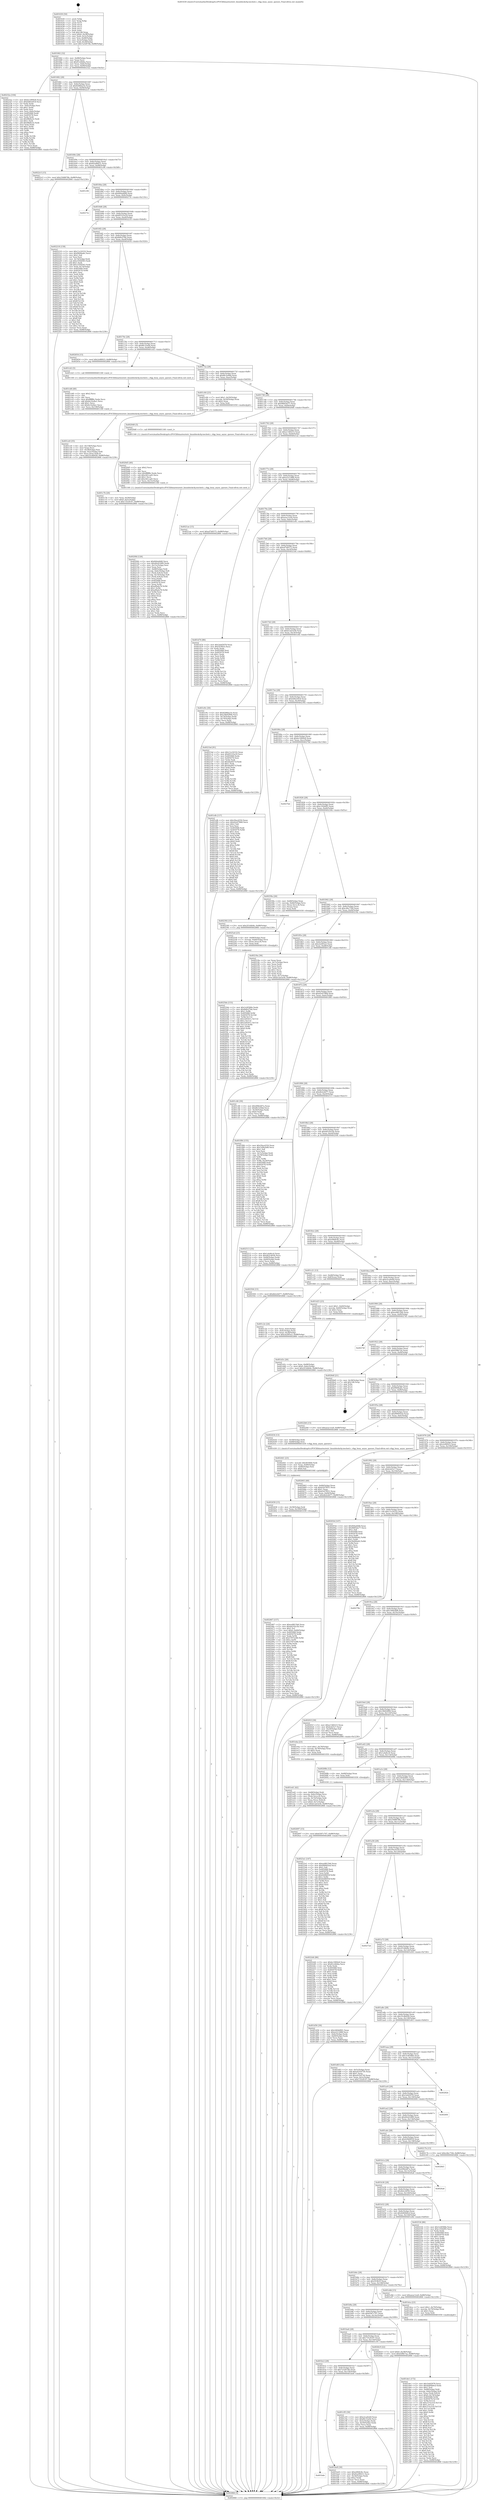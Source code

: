 digraph "0x401630" {
  label = "0x401630 (/mnt/c/Users/mathe/Desktop/tcc/POCII/binaries/extr_linuxblockcfq-iosched.c_cfqg_busy_async_queues_Final-ollvm.out::main(0))"
  labelloc = "t"
  node[shape=record]

  Entry [label="",width=0.3,height=0.3,shape=circle,fillcolor=black,style=filled]
  "0x401662" [label="{
     0x401662 [32]\l
     | [instrs]\l
     &nbsp;&nbsp;0x401662 \<+6\>: mov -0x88(%rbp),%eax\l
     &nbsp;&nbsp;0x401668 \<+2\>: mov %eax,%ecx\l
     &nbsp;&nbsp;0x40166a \<+6\>: sub $0x81e4fd4a,%ecx\l
     &nbsp;&nbsp;0x401670 \<+6\>: mov %eax,-0x8c(%rbp)\l
     &nbsp;&nbsp;0x401676 \<+6\>: mov %ecx,-0x90(%rbp)\l
     &nbsp;&nbsp;0x40167c \<+6\>: je 000000000040232a \<main+0xcfa\>\l
  }"]
  "0x40232a" [label="{
     0x40232a [104]\l
     | [instrs]\l
     &nbsp;&nbsp;0x40232a \<+5\>: mov $0xbc1800e8,%eax\l
     &nbsp;&nbsp;0x40232f \<+5\>: mov $0xb482e818,%ecx\l
     &nbsp;&nbsp;0x402334 \<+2\>: xor %edx,%edx\l
     &nbsp;&nbsp;0x402336 \<+3\>: mov -0x6c(%rbp),%esi\l
     &nbsp;&nbsp;0x402339 \<+3\>: sub $0x1,%edx\l
     &nbsp;&nbsp;0x40233c \<+2\>: sub %edx,%esi\l
     &nbsp;&nbsp;0x40233e \<+3\>: mov %esi,-0x6c(%rbp)\l
     &nbsp;&nbsp;0x402341 \<+7\>: mov 0x405068,%edx\l
     &nbsp;&nbsp;0x402348 \<+7\>: mov 0x405078,%esi\l
     &nbsp;&nbsp;0x40234f \<+2\>: mov %edx,%edi\l
     &nbsp;&nbsp;0x402351 \<+6\>: sub $0x98dfa32,%edi\l
     &nbsp;&nbsp;0x402357 \<+3\>: sub $0x1,%edi\l
     &nbsp;&nbsp;0x40235a \<+6\>: add $0x98dfa32,%edi\l
     &nbsp;&nbsp;0x402360 \<+3\>: imul %edi,%edx\l
     &nbsp;&nbsp;0x402363 \<+3\>: and $0x1,%edx\l
     &nbsp;&nbsp;0x402366 \<+3\>: cmp $0x0,%edx\l
     &nbsp;&nbsp;0x402369 \<+4\>: sete %r8b\l
     &nbsp;&nbsp;0x40236d \<+3\>: cmp $0xa,%esi\l
     &nbsp;&nbsp;0x402370 \<+4\>: setl %r9b\l
     &nbsp;&nbsp;0x402374 \<+3\>: mov %r8b,%r10b\l
     &nbsp;&nbsp;0x402377 \<+3\>: and %r9b,%r10b\l
     &nbsp;&nbsp;0x40237a \<+3\>: xor %r9b,%r8b\l
     &nbsp;&nbsp;0x40237d \<+3\>: or %r8b,%r10b\l
     &nbsp;&nbsp;0x402380 \<+4\>: test $0x1,%r10b\l
     &nbsp;&nbsp;0x402384 \<+3\>: cmovne %ecx,%eax\l
     &nbsp;&nbsp;0x402387 \<+6\>: mov %eax,-0x88(%rbp)\l
     &nbsp;&nbsp;0x40238d \<+5\>: jmp 0000000000402866 \<main+0x1236\>\l
  }"]
  "0x401682" [label="{
     0x401682 [28]\l
     | [instrs]\l
     &nbsp;&nbsp;0x401682 \<+5\>: jmp 0000000000401687 \<main+0x57\>\l
     &nbsp;&nbsp;0x401687 \<+6\>: mov -0x8c(%rbp),%eax\l
     &nbsp;&nbsp;0x40168d \<+5\>: sub $0x8286ba1b,%eax\l
     &nbsp;&nbsp;0x401692 \<+6\>: mov %eax,-0x94(%rbp)\l
     &nbsp;&nbsp;0x401698 \<+6\>: je 00000000004022c5 \<main+0xc95\>\l
  }"]
  Exit [label="",width=0.3,height=0.3,shape=circle,fillcolor=black,style=filled,peripheries=2]
  "0x4022c5" [label="{
     0x4022c5 [15]\l
     | [instrs]\l
     &nbsp;&nbsp;0x4022c5 \<+10\>: movl $0x2568878b,-0x88(%rbp)\l
     &nbsp;&nbsp;0x4022cf \<+5\>: jmp 0000000000402866 \<main+0x1236\>\l
  }"]
  "0x40169e" [label="{
     0x40169e [28]\l
     | [instrs]\l
     &nbsp;&nbsp;0x40169e \<+5\>: jmp 00000000004016a3 \<main+0x73\>\l
     &nbsp;&nbsp;0x4016a3 \<+6\>: mov -0x8c(%rbp),%eax\l
     &nbsp;&nbsp;0x4016a9 \<+5\>: sub $0x82a98431,%eax\l
     &nbsp;&nbsp;0x4016ae \<+6\>: mov %eax,-0x98(%rbp)\l
     &nbsp;&nbsp;0x4016b4 \<+6\>: je 0000000000401c06 \<main+0x5d6\>\l
  }"]
  "0x402697" [label="{
     0x402697 [15]\l
     | [instrs]\l
     &nbsp;&nbsp;0x402697 \<+10\>: movl $0x6387c707,-0x88(%rbp)\l
     &nbsp;&nbsp;0x4026a1 \<+5\>: jmp 0000000000402866 \<main+0x1236\>\l
  }"]
  "0x401c06" [label="{
     0x401c06\l
  }", style=dashed]
  "0x4016ba" [label="{
     0x4016ba [28]\l
     | [instrs]\l
     &nbsp;&nbsp;0x4016ba \<+5\>: jmp 00000000004016bf \<main+0x8f\>\l
     &nbsp;&nbsp;0x4016bf \<+6\>: mov -0x8c(%rbp),%eax\l
     &nbsp;&nbsp;0x4016c5 \<+5\>: sub $0x844afd48,%eax\l
     &nbsp;&nbsp;0x4016ca \<+6\>: mov %eax,-0x9c(%rbp)\l
     &nbsp;&nbsp;0x4016d0 \<+6\>: je 000000000040273c \<main+0x110c\>\l
  }"]
  "0x4025bb" [label="{
     0x4025bb [153]\l
     | [instrs]\l
     &nbsp;&nbsp;0x4025bb \<+5\>: mov $0x3c4f586b,%edx\l
     &nbsp;&nbsp;0x4025c0 \<+5\>: mov $0x8d0cf7bb,%esi\l
     &nbsp;&nbsp;0x4025c5 \<+3\>: mov $0x1,%r8b\l
     &nbsp;&nbsp;0x4025c8 \<+8\>: mov 0x405068,%r9d\l
     &nbsp;&nbsp;0x4025d0 \<+8\>: mov 0x405078,%r10d\l
     &nbsp;&nbsp;0x4025d8 \<+3\>: mov %r9d,%r11d\l
     &nbsp;&nbsp;0x4025db \<+7\>: sub $0x5265011,%r11d\l
     &nbsp;&nbsp;0x4025e2 \<+4\>: sub $0x1,%r11d\l
     &nbsp;&nbsp;0x4025e6 \<+7\>: add $0x5265011,%r11d\l
     &nbsp;&nbsp;0x4025ed \<+4\>: imul %r11d,%r9d\l
     &nbsp;&nbsp;0x4025f1 \<+4\>: and $0x1,%r9d\l
     &nbsp;&nbsp;0x4025f5 \<+4\>: cmp $0x0,%r9d\l
     &nbsp;&nbsp;0x4025f9 \<+3\>: sete %bl\l
     &nbsp;&nbsp;0x4025fc \<+4\>: cmp $0xa,%r10d\l
     &nbsp;&nbsp;0x402600 \<+4\>: setl %r14b\l
     &nbsp;&nbsp;0x402604 \<+3\>: mov %bl,%r15b\l
     &nbsp;&nbsp;0x402607 \<+4\>: xor $0xff,%r15b\l
     &nbsp;&nbsp;0x40260b \<+3\>: mov %r14b,%r12b\l
     &nbsp;&nbsp;0x40260e \<+4\>: xor $0xff,%r12b\l
     &nbsp;&nbsp;0x402612 \<+4\>: xor $0x0,%r8b\l
     &nbsp;&nbsp;0x402616 \<+3\>: mov %r15b,%r13b\l
     &nbsp;&nbsp;0x402619 \<+4\>: and $0x0,%r13b\l
     &nbsp;&nbsp;0x40261d \<+3\>: and %r8b,%bl\l
     &nbsp;&nbsp;0x402620 \<+3\>: mov %r12b,%al\l
     &nbsp;&nbsp;0x402623 \<+2\>: and $0x0,%al\l
     &nbsp;&nbsp;0x402625 \<+3\>: and %r8b,%r14b\l
     &nbsp;&nbsp;0x402628 \<+3\>: or %bl,%r13b\l
     &nbsp;&nbsp;0x40262b \<+3\>: or %r14b,%al\l
     &nbsp;&nbsp;0x40262e \<+3\>: xor %al,%r13b\l
     &nbsp;&nbsp;0x402631 \<+3\>: or %r12b,%r15b\l
     &nbsp;&nbsp;0x402634 \<+4\>: xor $0xff,%r15b\l
     &nbsp;&nbsp;0x402638 \<+4\>: or $0x0,%r8b\l
     &nbsp;&nbsp;0x40263c \<+3\>: and %r8b,%r15b\l
     &nbsp;&nbsp;0x40263f \<+3\>: or %r15b,%r13b\l
     &nbsp;&nbsp;0x402642 \<+4\>: test $0x1,%r13b\l
     &nbsp;&nbsp;0x402646 \<+3\>: cmovne %esi,%edx\l
     &nbsp;&nbsp;0x402649 \<+6\>: mov %edx,-0x88(%rbp)\l
     &nbsp;&nbsp;0x40264f \<+5\>: jmp 0000000000402866 \<main+0x1236\>\l
  }"]
  "0x40273c" [label="{
     0x40273c\l
  }", style=dashed]
  "0x4016d6" [label="{
     0x4016d6 [28]\l
     | [instrs]\l
     &nbsp;&nbsp;0x4016d6 \<+5\>: jmp 00000000004016db \<main+0xab\>\l
     &nbsp;&nbsp;0x4016db \<+6\>: mov -0x8c(%rbp),%eax\l
     &nbsp;&nbsp;0x4016e1 \<+5\>: sub $0x85535a18,%eax\l
     &nbsp;&nbsp;0x4016e6 \<+6\>: mov %eax,-0xa0(%rbp)\l
     &nbsp;&nbsp;0x4016ec \<+6\>: je 0000000000402218 \<main+0xbe8\>\l
  }"]
  "0x4025a4" [label="{
     0x4025a4 [23]\l
     | [instrs]\l
     &nbsp;&nbsp;0x4025a4 \<+4\>: mov -0x68(%rbp),%rax\l
     &nbsp;&nbsp;0x4025a8 \<+7\>: movslq -0x84(%rbp),%rcx\l
     &nbsp;&nbsp;0x4025af \<+4\>: mov (%rax,%rcx,8),%rax\l
     &nbsp;&nbsp;0x4025b3 \<+3\>: mov %rax,%rdi\l
     &nbsp;&nbsp;0x4025b6 \<+5\>: call 0000000000401030 \<free@plt\>\l
     | [calls]\l
     &nbsp;&nbsp;0x401030 \{1\} (unknown)\l
  }"]
  "0x402218" [label="{
     0x402218 [158]\l
     | [instrs]\l
     &nbsp;&nbsp;0x402218 \<+5\>: mov $0x11e16332,%eax\l
     &nbsp;&nbsp;0x40221d \<+5\>: mov $0xf969ba6c,%ecx\l
     &nbsp;&nbsp;0x402222 \<+2\>: mov $0x1,%dl\l
     &nbsp;&nbsp;0x402224 \<+2\>: xor %esi,%esi\l
     &nbsp;&nbsp;0x402226 \<+3\>: mov -0x74(%rbp),%edi\l
     &nbsp;&nbsp;0x402229 \<+6\>: sub $0xc550d563,%edi\l
     &nbsp;&nbsp;0x40222f \<+3\>: add $0x1,%edi\l
     &nbsp;&nbsp;0x402232 \<+6\>: add $0xc550d563,%edi\l
     &nbsp;&nbsp;0x402238 \<+3\>: mov %edi,-0x74(%rbp)\l
     &nbsp;&nbsp;0x40223b \<+7\>: mov 0x405068,%edi\l
     &nbsp;&nbsp;0x402242 \<+8\>: mov 0x405078,%r8d\l
     &nbsp;&nbsp;0x40224a \<+3\>: sub $0x1,%esi\l
     &nbsp;&nbsp;0x40224d \<+3\>: mov %edi,%r9d\l
     &nbsp;&nbsp;0x402250 \<+3\>: add %esi,%r9d\l
     &nbsp;&nbsp;0x402253 \<+4\>: imul %r9d,%edi\l
     &nbsp;&nbsp;0x402257 \<+3\>: and $0x1,%edi\l
     &nbsp;&nbsp;0x40225a \<+3\>: cmp $0x0,%edi\l
     &nbsp;&nbsp;0x40225d \<+4\>: sete %r10b\l
     &nbsp;&nbsp;0x402261 \<+4\>: cmp $0xa,%r8d\l
     &nbsp;&nbsp;0x402265 \<+4\>: setl %r11b\l
     &nbsp;&nbsp;0x402269 \<+3\>: mov %r10b,%bl\l
     &nbsp;&nbsp;0x40226c \<+3\>: xor $0xff,%bl\l
     &nbsp;&nbsp;0x40226f \<+3\>: mov %r11b,%r14b\l
     &nbsp;&nbsp;0x402272 \<+4\>: xor $0xff,%r14b\l
     &nbsp;&nbsp;0x402276 \<+3\>: xor $0x1,%dl\l
     &nbsp;&nbsp;0x402279 \<+3\>: mov %bl,%r15b\l
     &nbsp;&nbsp;0x40227c \<+4\>: and $0xff,%r15b\l
     &nbsp;&nbsp;0x402280 \<+3\>: and %dl,%r10b\l
     &nbsp;&nbsp;0x402283 \<+3\>: mov %r14b,%r12b\l
     &nbsp;&nbsp;0x402286 \<+4\>: and $0xff,%r12b\l
     &nbsp;&nbsp;0x40228a \<+3\>: and %dl,%r11b\l
     &nbsp;&nbsp;0x40228d \<+3\>: or %r10b,%r15b\l
     &nbsp;&nbsp;0x402290 \<+3\>: or %r11b,%r12b\l
     &nbsp;&nbsp;0x402293 \<+3\>: xor %r12b,%r15b\l
     &nbsp;&nbsp;0x402296 \<+3\>: or %r14b,%bl\l
     &nbsp;&nbsp;0x402299 \<+3\>: xor $0xff,%bl\l
     &nbsp;&nbsp;0x40229c \<+3\>: or $0x1,%dl\l
     &nbsp;&nbsp;0x40229f \<+2\>: and %dl,%bl\l
     &nbsp;&nbsp;0x4022a1 \<+3\>: or %bl,%r15b\l
     &nbsp;&nbsp;0x4022a4 \<+4\>: test $0x1,%r15b\l
     &nbsp;&nbsp;0x4022a8 \<+3\>: cmovne %ecx,%eax\l
     &nbsp;&nbsp;0x4022ab \<+6\>: mov %eax,-0x88(%rbp)\l
     &nbsp;&nbsp;0x4022b1 \<+5\>: jmp 0000000000402866 \<main+0x1236\>\l
  }"]
  "0x4016f2" [label="{
     0x4016f2 [28]\l
     | [instrs]\l
     &nbsp;&nbsp;0x4016f2 \<+5\>: jmp 00000000004016f7 \<main+0xc7\>\l
     &nbsp;&nbsp;0x4016f7 \<+6\>: mov -0x8c(%rbp),%eax\l
     &nbsp;&nbsp;0x4016fd \<+5\>: sub $0x8d0cf7bb,%eax\l
     &nbsp;&nbsp;0x401702 \<+6\>: mov %eax,-0xa4(%rbp)\l
     &nbsp;&nbsp;0x401708 \<+6\>: je 0000000000402654 \<main+0x1024\>\l
  }"]
  "0x402467" [label="{
     0x402467 [157]\l
     | [instrs]\l
     &nbsp;&nbsp;0x402467 \<+5\>: mov $0xee8815b6,%eax\l
     &nbsp;&nbsp;0x40246c \<+5\>: mov $0xdd192e3b,%esi\l
     &nbsp;&nbsp;0x402471 \<+2\>: mov $0x1,%cl\l
     &nbsp;&nbsp;0x402473 \<+10\>: movl $0x0,-0x84(%rbp)\l
     &nbsp;&nbsp;0x40247d \<+7\>: mov 0x405068,%edx\l
     &nbsp;&nbsp;0x402484 \<+8\>: mov 0x405078,%r8d\l
     &nbsp;&nbsp;0x40248c \<+3\>: mov %edx,%r9d\l
     &nbsp;&nbsp;0x40248f \<+7\>: add $0x5787ee88,%r9d\l
     &nbsp;&nbsp;0x402496 \<+4\>: sub $0x1,%r9d\l
     &nbsp;&nbsp;0x40249a \<+7\>: sub $0x5787ee88,%r9d\l
     &nbsp;&nbsp;0x4024a1 \<+4\>: imul %r9d,%edx\l
     &nbsp;&nbsp;0x4024a5 \<+3\>: and $0x1,%edx\l
     &nbsp;&nbsp;0x4024a8 \<+3\>: cmp $0x0,%edx\l
     &nbsp;&nbsp;0x4024ab \<+4\>: sete %r10b\l
     &nbsp;&nbsp;0x4024af \<+4\>: cmp $0xa,%r8d\l
     &nbsp;&nbsp;0x4024b3 \<+4\>: setl %r11b\l
     &nbsp;&nbsp;0x4024b7 \<+3\>: mov %r10b,%bl\l
     &nbsp;&nbsp;0x4024ba \<+3\>: xor $0xff,%bl\l
     &nbsp;&nbsp;0x4024bd \<+3\>: mov %r11b,%r14b\l
     &nbsp;&nbsp;0x4024c0 \<+4\>: xor $0xff,%r14b\l
     &nbsp;&nbsp;0x4024c4 \<+3\>: xor $0x0,%cl\l
     &nbsp;&nbsp;0x4024c7 \<+3\>: mov %bl,%r15b\l
     &nbsp;&nbsp;0x4024ca \<+4\>: and $0x0,%r15b\l
     &nbsp;&nbsp;0x4024ce \<+3\>: and %cl,%r10b\l
     &nbsp;&nbsp;0x4024d1 \<+3\>: mov %r14b,%r12b\l
     &nbsp;&nbsp;0x4024d4 \<+4\>: and $0x0,%r12b\l
     &nbsp;&nbsp;0x4024d8 \<+3\>: and %cl,%r11b\l
     &nbsp;&nbsp;0x4024db \<+3\>: or %r10b,%r15b\l
     &nbsp;&nbsp;0x4024de \<+3\>: or %r11b,%r12b\l
     &nbsp;&nbsp;0x4024e1 \<+3\>: xor %r12b,%r15b\l
     &nbsp;&nbsp;0x4024e4 \<+3\>: or %r14b,%bl\l
     &nbsp;&nbsp;0x4024e7 \<+3\>: xor $0xff,%bl\l
     &nbsp;&nbsp;0x4024ea \<+3\>: or $0x0,%cl\l
     &nbsp;&nbsp;0x4024ed \<+2\>: and %cl,%bl\l
     &nbsp;&nbsp;0x4024ef \<+3\>: or %bl,%r15b\l
     &nbsp;&nbsp;0x4024f2 \<+4\>: test $0x1,%r15b\l
     &nbsp;&nbsp;0x4024f6 \<+3\>: cmovne %esi,%eax\l
     &nbsp;&nbsp;0x4024f9 \<+6\>: mov %eax,-0x88(%rbp)\l
     &nbsp;&nbsp;0x4024ff \<+5\>: jmp 0000000000402866 \<main+0x1236\>\l
  }"]
  "0x402654" [label="{
     0x402654 [15]\l
     | [instrs]\l
     &nbsp;&nbsp;0x402654 \<+10\>: movl $0x2e88923,-0x88(%rbp)\l
     &nbsp;&nbsp;0x40265e \<+5\>: jmp 0000000000402866 \<main+0x1236\>\l
  }"]
  "0x40170e" [label="{
     0x40170e [28]\l
     | [instrs]\l
     &nbsp;&nbsp;0x40170e \<+5\>: jmp 0000000000401713 \<main+0xe3\>\l
     &nbsp;&nbsp;0x401713 \<+6\>: mov -0x8c(%rbp),%eax\l
     &nbsp;&nbsp;0x401719 \<+5\>: sub $0x8fc33a04,%eax\l
     &nbsp;&nbsp;0x40171e \<+6\>: mov %eax,-0xa8(%rbp)\l
     &nbsp;&nbsp;0x401724 \<+6\>: je 0000000000401cb3 \<main+0x683\>\l
  }"]
  "0x402458" [label="{
     0x402458 [15]\l
     | [instrs]\l
     &nbsp;&nbsp;0x402458 \<+4\>: mov -0x58(%rbp),%rdi\l
     &nbsp;&nbsp;0x40245c \<+6\>: mov %eax,-0x160(%rbp)\l
     &nbsp;&nbsp;0x402462 \<+5\>: call 0000000000401030 \<free@plt\>\l
     | [calls]\l
     &nbsp;&nbsp;0x401030 \{1\} (unknown)\l
  }"]
  "0x401cb3" [label="{
     0x401cb3 [5]\l
     | [instrs]\l
     &nbsp;&nbsp;0x401cb3 \<+5\>: call 0000000000401160 \<next_i\>\l
     | [calls]\l
     &nbsp;&nbsp;0x401160 \{1\} (/mnt/c/Users/mathe/Desktop/tcc/POCII/binaries/extr_linuxblockcfq-iosched.c_cfqg_busy_async_queues_Final-ollvm.out::next_i)\l
  }"]
  "0x40172a" [label="{
     0x40172a [28]\l
     | [instrs]\l
     &nbsp;&nbsp;0x40172a \<+5\>: jmp 000000000040172f \<main+0xff\>\l
     &nbsp;&nbsp;0x40172f \<+6\>: mov -0x8c(%rbp),%eax\l
     &nbsp;&nbsp;0x401735 \<+5\>: sub $0x8fc5e9dd,%eax\l
     &nbsp;&nbsp;0x40173a \<+6\>: mov %eax,-0xac(%rbp)\l
     &nbsp;&nbsp;0x401740 \<+6\>: je 0000000000401c64 \<main+0x634\>\l
  }"]
  "0x402441" [label="{
     0x402441 [23]\l
     | [instrs]\l
     &nbsp;&nbsp;0x402441 \<+10\>: movabs $0x4030b6,%rdi\l
     &nbsp;&nbsp;0x40244b \<+3\>: mov %eax,-0x80(%rbp)\l
     &nbsp;&nbsp;0x40244e \<+3\>: mov -0x80(%rbp),%esi\l
     &nbsp;&nbsp;0x402451 \<+2\>: mov $0x0,%al\l
     &nbsp;&nbsp;0x402453 \<+5\>: call 0000000000401040 \<printf@plt\>\l
     | [calls]\l
     &nbsp;&nbsp;0x401040 \{1\} (unknown)\l
  }"]
  "0x401c64" [label="{
     0x401c64 [23]\l
     | [instrs]\l
     &nbsp;&nbsp;0x401c64 \<+7\>: movl $0x1,-0x50(%rbp)\l
     &nbsp;&nbsp;0x401c6b \<+4\>: movslq -0x50(%rbp),%rax\l
     &nbsp;&nbsp;0x401c6f \<+4\>: shl $0x2,%rax\l
     &nbsp;&nbsp;0x401c73 \<+3\>: mov %rax,%rdi\l
     &nbsp;&nbsp;0x401c76 \<+5\>: call 0000000000401050 \<malloc@plt\>\l
     | [calls]\l
     &nbsp;&nbsp;0x401050 \{1\} (unknown)\l
  }"]
  "0x401746" [label="{
     0x401746 [28]\l
     | [instrs]\l
     &nbsp;&nbsp;0x401746 \<+5\>: jmp 000000000040174b \<main+0x11b\>\l
     &nbsp;&nbsp;0x40174b \<+6\>: mov -0x8c(%rbp),%eax\l
     &nbsp;&nbsp;0x401751 \<+5\>: sub $0x9685da77,%eax\l
     &nbsp;&nbsp;0x401756 \<+6\>: mov %eax,-0xb0(%rbp)\l
     &nbsp;&nbsp;0x40175c \<+6\>: je 00000000004020d0 \<main+0xaa0\>\l
  }"]
  "0x4020fd" [label="{
     0x4020fd [126]\l
     | [instrs]\l
     &nbsp;&nbsp;0x4020fd \<+5\>: mov $0x844afd48,%ecx\l
     &nbsp;&nbsp;0x402102 \<+5\>: mov $0x40e41689,%edx\l
     &nbsp;&nbsp;0x402107 \<+6\>: mov -0x15c(%rbp),%esi\l
     &nbsp;&nbsp;0x40210d \<+3\>: imul %eax,%esi\l
     &nbsp;&nbsp;0x402110 \<+4\>: mov -0x68(%rbp),%rdi\l
     &nbsp;&nbsp;0x402114 \<+4\>: movslq -0x6c(%rbp),%r8\l
     &nbsp;&nbsp;0x402118 \<+4\>: mov (%rdi,%r8,8),%rdi\l
     &nbsp;&nbsp;0x40211c \<+4\>: movslq -0x74(%rbp),%r8\l
     &nbsp;&nbsp;0x402120 \<+4\>: mov (%rdi,%r8,8),%rdi\l
     &nbsp;&nbsp;0x402124 \<+2\>: mov %esi,(%rdi)\l
     &nbsp;&nbsp;0x402126 \<+7\>: mov 0x405068,%eax\l
     &nbsp;&nbsp;0x40212d \<+7\>: mov 0x405078,%esi\l
     &nbsp;&nbsp;0x402134 \<+3\>: mov %eax,%r9d\l
     &nbsp;&nbsp;0x402137 \<+7\>: sub $0xaf9afa78,%r9d\l
     &nbsp;&nbsp;0x40213e \<+4\>: sub $0x1,%r9d\l
     &nbsp;&nbsp;0x402142 \<+7\>: add $0xaf9afa78,%r9d\l
     &nbsp;&nbsp;0x402149 \<+4\>: imul %r9d,%eax\l
     &nbsp;&nbsp;0x40214d \<+3\>: and $0x1,%eax\l
     &nbsp;&nbsp;0x402150 \<+3\>: cmp $0x0,%eax\l
     &nbsp;&nbsp;0x402153 \<+4\>: sete %r10b\l
     &nbsp;&nbsp;0x402157 \<+3\>: cmp $0xa,%esi\l
     &nbsp;&nbsp;0x40215a \<+4\>: setl %r11b\l
     &nbsp;&nbsp;0x40215e \<+3\>: mov %r10b,%bl\l
     &nbsp;&nbsp;0x402161 \<+3\>: and %r11b,%bl\l
     &nbsp;&nbsp;0x402164 \<+3\>: xor %r11b,%r10b\l
     &nbsp;&nbsp;0x402167 \<+3\>: or %r10b,%bl\l
     &nbsp;&nbsp;0x40216a \<+3\>: test $0x1,%bl\l
     &nbsp;&nbsp;0x40216d \<+3\>: cmovne %edx,%ecx\l
     &nbsp;&nbsp;0x402170 \<+6\>: mov %ecx,-0x88(%rbp)\l
     &nbsp;&nbsp;0x402176 \<+5\>: jmp 0000000000402866 \<main+0x1236\>\l
  }"]
  "0x4020d0" [label="{
     0x4020d0 [5]\l
     | [instrs]\l
     &nbsp;&nbsp;0x4020d0 \<+5\>: call 0000000000401160 \<next_i\>\l
     | [calls]\l
     &nbsp;&nbsp;0x401160 \{1\} (/mnt/c/Users/mathe/Desktop/tcc/POCII/binaries/extr_linuxblockcfq-iosched.c_cfqg_busy_async_queues_Final-ollvm.out::next_i)\l
  }"]
  "0x401762" [label="{
     0x401762 [28]\l
     | [instrs]\l
     &nbsp;&nbsp;0x401762 \<+5\>: jmp 0000000000401767 \<main+0x137\>\l
     &nbsp;&nbsp;0x401767 \<+6\>: mov -0x8c(%rbp),%eax\l
     &nbsp;&nbsp;0x40176d \<+5\>: sub $0xa1340215,%eax\l
     &nbsp;&nbsp;0x401772 \<+6\>: mov %eax,-0xb4(%rbp)\l
     &nbsp;&nbsp;0x401778 \<+6\>: je 00000000004021ae \<main+0xb7e\>\l
  }"]
  "0x4020d5" [label="{
     0x4020d5 [40]\l
     | [instrs]\l
     &nbsp;&nbsp;0x4020d5 \<+5\>: mov $0x2,%ecx\l
     &nbsp;&nbsp;0x4020da \<+1\>: cltd\l
     &nbsp;&nbsp;0x4020db \<+2\>: idiv %ecx\l
     &nbsp;&nbsp;0x4020dd \<+6\>: imul $0xfffffffe,%edx,%ecx\l
     &nbsp;&nbsp;0x4020e3 \<+6\>: sub $0xcfd1cad5,%ecx\l
     &nbsp;&nbsp;0x4020e9 \<+3\>: add $0x1,%ecx\l
     &nbsp;&nbsp;0x4020ec \<+6\>: add $0xcfd1cad5,%ecx\l
     &nbsp;&nbsp;0x4020f2 \<+6\>: mov %ecx,-0x15c(%rbp)\l
     &nbsp;&nbsp;0x4020f8 \<+5\>: call 0000000000401160 \<next_i\>\l
     | [calls]\l
     &nbsp;&nbsp;0x401160 \{1\} (/mnt/c/Users/mathe/Desktop/tcc/POCII/binaries/extr_linuxblockcfq-iosched.c_cfqg_busy_async_queues_Final-ollvm.out::next_i)\l
  }"]
  "0x4021ae" [label="{
     0x4021ae [15]\l
     | [instrs]\l
     &nbsp;&nbsp;0x4021ae \<+10\>: movl $0xaf7d0575,-0x88(%rbp)\l
     &nbsp;&nbsp;0x4021b8 \<+5\>: jmp 0000000000402866 \<main+0x1236\>\l
  }"]
  "0x40177e" [label="{
     0x40177e [28]\l
     | [instrs]\l
     &nbsp;&nbsp;0x40177e \<+5\>: jmp 0000000000401783 \<main+0x153\>\l
     &nbsp;&nbsp;0x401783 \<+6\>: mov -0x8c(%rbp),%eax\l
     &nbsp;&nbsp;0x401789 \<+5\>: sub $0xa22128f8,%eax\l
     &nbsp;&nbsp;0x40178e \<+6\>: mov %eax,-0xb8(%rbp)\l
     &nbsp;&nbsp;0x401794 \<+6\>: je 0000000000401d74 \<main+0x744\>\l
  }"]
  "0x401ed1" [label="{
     0x401ed1 [42]\l
     | [instrs]\l
     &nbsp;&nbsp;0x401ed1 \<+4\>: mov -0x68(%rbp),%rdi\l
     &nbsp;&nbsp;0x401ed5 \<+4\>: movslq -0x6c(%rbp),%rcx\l
     &nbsp;&nbsp;0x401ed9 \<+4\>: mov (%rdi,%rcx,8),%rcx\l
     &nbsp;&nbsp;0x401edd \<+4\>: movslq -0x74(%rbp),%rdi\l
     &nbsp;&nbsp;0x401ee1 \<+4\>: mov %rax,(%rcx,%rdi,8)\l
     &nbsp;&nbsp;0x401ee5 \<+7\>: movl $0x0,-0x7c(%rbp)\l
     &nbsp;&nbsp;0x401eec \<+10\>: movl $0xb1ab3a56,-0x88(%rbp)\l
     &nbsp;&nbsp;0x401ef6 \<+5\>: jmp 0000000000402866 \<main+0x1236\>\l
  }"]
  "0x401d74" [label="{
     0x401d74 [86]\l
     | [instrs]\l
     &nbsp;&nbsp;0x401d74 \<+5\>: mov $0x3ebf2978,%eax\l
     &nbsp;&nbsp;0x401d79 \<+5\>: mov $0x5f1ffcf3,%ecx\l
     &nbsp;&nbsp;0x401d7e \<+2\>: xor %edx,%edx\l
     &nbsp;&nbsp;0x401d80 \<+7\>: mov 0x405068,%esi\l
     &nbsp;&nbsp;0x401d87 \<+7\>: mov 0x405078,%edi\l
     &nbsp;&nbsp;0x401d8e \<+3\>: sub $0x1,%edx\l
     &nbsp;&nbsp;0x401d91 \<+3\>: mov %esi,%r8d\l
     &nbsp;&nbsp;0x401d94 \<+3\>: add %edx,%r8d\l
     &nbsp;&nbsp;0x401d97 \<+4\>: imul %r8d,%esi\l
     &nbsp;&nbsp;0x401d9b \<+3\>: and $0x1,%esi\l
     &nbsp;&nbsp;0x401d9e \<+3\>: cmp $0x0,%esi\l
     &nbsp;&nbsp;0x401da1 \<+4\>: sete %r9b\l
     &nbsp;&nbsp;0x401da5 \<+3\>: cmp $0xa,%edi\l
     &nbsp;&nbsp;0x401da8 \<+4\>: setl %r10b\l
     &nbsp;&nbsp;0x401dac \<+3\>: mov %r9b,%r11b\l
     &nbsp;&nbsp;0x401daf \<+3\>: and %r10b,%r11b\l
     &nbsp;&nbsp;0x401db2 \<+3\>: xor %r10b,%r9b\l
     &nbsp;&nbsp;0x401db5 \<+3\>: or %r9b,%r11b\l
     &nbsp;&nbsp;0x401db8 \<+4\>: test $0x1,%r11b\l
     &nbsp;&nbsp;0x401dbc \<+3\>: cmovne %ecx,%eax\l
     &nbsp;&nbsp;0x401dbf \<+6\>: mov %eax,-0x88(%rbp)\l
     &nbsp;&nbsp;0x401dc5 \<+5\>: jmp 0000000000402866 \<main+0x1236\>\l
  }"]
  "0x40179a" [label="{
     0x40179a [28]\l
     | [instrs]\l
     &nbsp;&nbsp;0x40179a \<+5\>: jmp 000000000040179f \<main+0x16f\>\l
     &nbsp;&nbsp;0x40179f \<+6\>: mov -0x8c(%rbp),%eax\l
     &nbsp;&nbsp;0x4017a5 \<+5\>: sub $0xaeac1ea9,%eax\l
     &nbsp;&nbsp;0x4017aa \<+6\>: mov %eax,-0xbc(%rbp)\l
     &nbsp;&nbsp;0x4017b0 \<+6\>: je 0000000000401e9c \<main+0x86c\>\l
  }"]
  "0x401de1" [label="{
     0x401de1 [172]\l
     | [instrs]\l
     &nbsp;&nbsp;0x401de1 \<+5\>: mov $0x3ebf2978,%ecx\l
     &nbsp;&nbsp;0x401de6 \<+5\>: mov $0x4d40b8cd,%edx\l
     &nbsp;&nbsp;0x401deb \<+3\>: mov $0x1,%sil\l
     &nbsp;&nbsp;0x401dee \<+4\>: mov -0x68(%rbp),%rdi\l
     &nbsp;&nbsp;0x401df2 \<+4\>: movslq -0x6c(%rbp),%r8\l
     &nbsp;&nbsp;0x401df6 \<+4\>: mov %rax,(%rdi,%r8,8)\l
     &nbsp;&nbsp;0x401dfa \<+7\>: movl $0x0,-0x74(%rbp)\l
     &nbsp;&nbsp;0x401e01 \<+8\>: mov 0x405068,%r9d\l
     &nbsp;&nbsp;0x401e09 \<+8\>: mov 0x405078,%r10d\l
     &nbsp;&nbsp;0x401e11 \<+3\>: mov %r9d,%r11d\l
     &nbsp;&nbsp;0x401e14 \<+7\>: add $0xc57ec510,%r11d\l
     &nbsp;&nbsp;0x401e1b \<+4\>: sub $0x1,%r11d\l
     &nbsp;&nbsp;0x401e1f \<+7\>: sub $0xc57ec510,%r11d\l
     &nbsp;&nbsp;0x401e26 \<+4\>: imul %r11d,%r9d\l
     &nbsp;&nbsp;0x401e2a \<+4\>: and $0x1,%r9d\l
     &nbsp;&nbsp;0x401e2e \<+4\>: cmp $0x0,%r9d\l
     &nbsp;&nbsp;0x401e32 \<+3\>: sete %bl\l
     &nbsp;&nbsp;0x401e35 \<+4\>: cmp $0xa,%r10d\l
     &nbsp;&nbsp;0x401e39 \<+4\>: setl %r14b\l
     &nbsp;&nbsp;0x401e3d \<+3\>: mov %bl,%r15b\l
     &nbsp;&nbsp;0x401e40 \<+4\>: xor $0xff,%r15b\l
     &nbsp;&nbsp;0x401e44 \<+3\>: mov %r14b,%r12b\l
     &nbsp;&nbsp;0x401e47 \<+4\>: xor $0xff,%r12b\l
     &nbsp;&nbsp;0x401e4b \<+4\>: xor $0x0,%sil\l
     &nbsp;&nbsp;0x401e4f \<+3\>: mov %r15b,%r13b\l
     &nbsp;&nbsp;0x401e52 \<+4\>: and $0x0,%r13b\l
     &nbsp;&nbsp;0x401e56 \<+3\>: and %sil,%bl\l
     &nbsp;&nbsp;0x401e59 \<+3\>: mov %r12b,%al\l
     &nbsp;&nbsp;0x401e5c \<+2\>: and $0x0,%al\l
     &nbsp;&nbsp;0x401e5e \<+3\>: and %sil,%r14b\l
     &nbsp;&nbsp;0x401e61 \<+3\>: or %bl,%r13b\l
     &nbsp;&nbsp;0x401e64 \<+3\>: or %r14b,%al\l
     &nbsp;&nbsp;0x401e67 \<+3\>: xor %al,%r13b\l
     &nbsp;&nbsp;0x401e6a \<+3\>: or %r12b,%r15b\l
     &nbsp;&nbsp;0x401e6d \<+4\>: xor $0xff,%r15b\l
     &nbsp;&nbsp;0x401e71 \<+4\>: or $0x0,%sil\l
     &nbsp;&nbsp;0x401e75 \<+3\>: and %sil,%r15b\l
     &nbsp;&nbsp;0x401e78 \<+3\>: or %r15b,%r13b\l
     &nbsp;&nbsp;0x401e7b \<+4\>: test $0x1,%r13b\l
     &nbsp;&nbsp;0x401e7f \<+3\>: cmovne %edx,%ecx\l
     &nbsp;&nbsp;0x401e82 \<+6\>: mov %ecx,-0x88(%rbp)\l
     &nbsp;&nbsp;0x401e88 \<+5\>: jmp 0000000000402866 \<main+0x1236\>\l
  }"]
  "0x401e9c" [label="{
     0x401e9c [30]\l
     | [instrs]\l
     &nbsp;&nbsp;0x401e9c \<+5\>: mov $0x8286ba1b,%eax\l
     &nbsp;&nbsp;0x401ea1 \<+5\>: mov $0x18b92894,%ecx\l
     &nbsp;&nbsp;0x401ea6 \<+3\>: mov -0x74(%rbp),%edx\l
     &nbsp;&nbsp;0x401ea9 \<+3\>: cmp -0x70(%rbp),%edx\l
     &nbsp;&nbsp;0x401eac \<+3\>: cmovl %ecx,%eax\l
     &nbsp;&nbsp;0x401eaf \<+6\>: mov %eax,-0x88(%rbp)\l
     &nbsp;&nbsp;0x401eb5 \<+5\>: jmp 0000000000402866 \<main+0x1236\>\l
  }"]
  "0x4017b6" [label="{
     0x4017b6 [28]\l
     | [instrs]\l
     &nbsp;&nbsp;0x4017b6 \<+5\>: jmp 00000000004017bb \<main+0x18b\>\l
     &nbsp;&nbsp;0x4017bb \<+6\>: mov -0x8c(%rbp),%eax\l
     &nbsp;&nbsp;0x4017c1 \<+5\>: sub $0xaf7d0575,%eax\l
     &nbsp;&nbsp;0x4017c6 \<+6\>: mov %eax,-0xc0(%rbp)\l
     &nbsp;&nbsp;0x4017cc \<+6\>: je 00000000004021bd \<main+0xb8d\>\l
  }"]
  "0x401d3c" [label="{
     0x401d3c [26]\l
     | [instrs]\l
     &nbsp;&nbsp;0x401d3c \<+4\>: mov %rax,-0x68(%rbp)\l
     &nbsp;&nbsp;0x401d40 \<+7\>: movl $0x0,-0x6c(%rbp)\l
     &nbsp;&nbsp;0x401d47 \<+10\>: movl $0x2f144b9e,-0x88(%rbp)\l
     &nbsp;&nbsp;0x401d51 \<+5\>: jmp 0000000000402866 \<main+0x1236\>\l
  }"]
  "0x4021bd" [label="{
     0x4021bd [91]\l
     | [instrs]\l
     &nbsp;&nbsp;0x4021bd \<+5\>: mov $0x11e16332,%eax\l
     &nbsp;&nbsp;0x4021c2 \<+5\>: mov $0x85535a18,%ecx\l
     &nbsp;&nbsp;0x4021c7 \<+7\>: mov 0x405068,%edx\l
     &nbsp;&nbsp;0x4021ce \<+7\>: mov 0x405078,%esi\l
     &nbsp;&nbsp;0x4021d5 \<+2\>: mov %edx,%edi\l
     &nbsp;&nbsp;0x4021d7 \<+6\>: sub $0x44a6471f,%edi\l
     &nbsp;&nbsp;0x4021dd \<+3\>: sub $0x1,%edi\l
     &nbsp;&nbsp;0x4021e0 \<+6\>: add $0x44a6471f,%edi\l
     &nbsp;&nbsp;0x4021e6 \<+3\>: imul %edi,%edx\l
     &nbsp;&nbsp;0x4021e9 \<+3\>: and $0x1,%edx\l
     &nbsp;&nbsp;0x4021ec \<+3\>: cmp $0x0,%edx\l
     &nbsp;&nbsp;0x4021ef \<+4\>: sete %r8b\l
     &nbsp;&nbsp;0x4021f3 \<+3\>: cmp $0xa,%esi\l
     &nbsp;&nbsp;0x4021f6 \<+4\>: setl %r9b\l
     &nbsp;&nbsp;0x4021fa \<+3\>: mov %r8b,%r10b\l
     &nbsp;&nbsp;0x4021fd \<+3\>: and %r9b,%r10b\l
     &nbsp;&nbsp;0x402200 \<+3\>: xor %r9b,%r8b\l
     &nbsp;&nbsp;0x402203 \<+3\>: or %r8b,%r10b\l
     &nbsp;&nbsp;0x402206 \<+4\>: test $0x1,%r10b\l
     &nbsp;&nbsp;0x40220a \<+3\>: cmovne %ecx,%eax\l
     &nbsp;&nbsp;0x40220d \<+6\>: mov %eax,-0x88(%rbp)\l
     &nbsp;&nbsp;0x402213 \<+5\>: jmp 0000000000402866 \<main+0x1236\>\l
  }"]
  "0x4017d2" [label="{
     0x4017d2 [28]\l
     | [instrs]\l
     &nbsp;&nbsp;0x4017d2 \<+5\>: jmp 00000000004017d7 \<main+0x1a7\>\l
     &nbsp;&nbsp;0x4017d7 \<+6\>: mov -0x8c(%rbp),%eax\l
     &nbsp;&nbsp;0x4017dd \<+5\>: sub $0xb1ab3a56,%eax\l
     &nbsp;&nbsp;0x4017e2 \<+6\>: mov %eax,-0xc4(%rbp)\l
     &nbsp;&nbsp;0x4017e8 \<+6\>: je 0000000000401efb \<main+0x8cb\>\l
  }"]
  "0x401ce0" [label="{
     0x401ce0 [35]\l
     | [instrs]\l
     &nbsp;&nbsp;0x401ce0 \<+6\>: mov -0x158(%rbp),%ecx\l
     &nbsp;&nbsp;0x401ce6 \<+3\>: imul %eax,%ecx\l
     &nbsp;&nbsp;0x401ce9 \<+4\>: mov -0x58(%rbp),%rsi\l
     &nbsp;&nbsp;0x401ced \<+4\>: movslq -0x5c(%rbp),%rdi\l
     &nbsp;&nbsp;0x401cf1 \<+3\>: mov %ecx,(%rsi,%rdi,4)\l
     &nbsp;&nbsp;0x401cf4 \<+10\>: movl $0x35c8b928,-0x88(%rbp)\l
     &nbsp;&nbsp;0x401cfe \<+5\>: jmp 0000000000402866 \<main+0x1236\>\l
  }"]
  "0x401efb" [label="{
     0x401efb [137]\l
     | [instrs]\l
     &nbsp;&nbsp;0x401efb \<+5\>: mov $0x29acd350,%eax\l
     &nbsp;&nbsp;0x401f00 \<+5\>: mov $0xd2e07868,%ecx\l
     &nbsp;&nbsp;0x401f05 \<+2\>: mov $0x1,%dl\l
     &nbsp;&nbsp;0x401f07 \<+2\>: xor %esi,%esi\l
     &nbsp;&nbsp;0x401f09 \<+7\>: mov 0x405068,%edi\l
     &nbsp;&nbsp;0x401f10 \<+8\>: mov 0x405078,%r8d\l
     &nbsp;&nbsp;0x401f18 \<+3\>: sub $0x1,%esi\l
     &nbsp;&nbsp;0x401f1b \<+3\>: mov %edi,%r9d\l
     &nbsp;&nbsp;0x401f1e \<+3\>: add %esi,%r9d\l
     &nbsp;&nbsp;0x401f21 \<+4\>: imul %r9d,%edi\l
     &nbsp;&nbsp;0x401f25 \<+3\>: and $0x1,%edi\l
     &nbsp;&nbsp;0x401f28 \<+3\>: cmp $0x0,%edi\l
     &nbsp;&nbsp;0x401f2b \<+4\>: sete %r10b\l
     &nbsp;&nbsp;0x401f2f \<+4\>: cmp $0xa,%r8d\l
     &nbsp;&nbsp;0x401f33 \<+4\>: setl %r11b\l
     &nbsp;&nbsp;0x401f37 \<+3\>: mov %r10b,%bl\l
     &nbsp;&nbsp;0x401f3a \<+3\>: xor $0xff,%bl\l
     &nbsp;&nbsp;0x401f3d \<+3\>: mov %r11b,%r14b\l
     &nbsp;&nbsp;0x401f40 \<+4\>: xor $0xff,%r14b\l
     &nbsp;&nbsp;0x401f44 \<+3\>: xor $0x0,%dl\l
     &nbsp;&nbsp;0x401f47 \<+3\>: mov %bl,%r15b\l
     &nbsp;&nbsp;0x401f4a \<+4\>: and $0x0,%r15b\l
     &nbsp;&nbsp;0x401f4e \<+3\>: and %dl,%r10b\l
     &nbsp;&nbsp;0x401f51 \<+3\>: mov %r14b,%r12b\l
     &nbsp;&nbsp;0x401f54 \<+4\>: and $0x0,%r12b\l
     &nbsp;&nbsp;0x401f58 \<+3\>: and %dl,%r11b\l
     &nbsp;&nbsp;0x401f5b \<+3\>: or %r10b,%r15b\l
     &nbsp;&nbsp;0x401f5e \<+3\>: or %r11b,%r12b\l
     &nbsp;&nbsp;0x401f61 \<+3\>: xor %r12b,%r15b\l
     &nbsp;&nbsp;0x401f64 \<+3\>: or %r14b,%bl\l
     &nbsp;&nbsp;0x401f67 \<+3\>: xor $0xff,%bl\l
     &nbsp;&nbsp;0x401f6a \<+3\>: or $0x0,%dl\l
     &nbsp;&nbsp;0x401f6d \<+2\>: and %dl,%bl\l
     &nbsp;&nbsp;0x401f6f \<+3\>: or %bl,%r15b\l
     &nbsp;&nbsp;0x401f72 \<+4\>: test $0x1,%r15b\l
     &nbsp;&nbsp;0x401f76 \<+3\>: cmovne %ecx,%eax\l
     &nbsp;&nbsp;0x401f79 \<+6\>: mov %eax,-0x88(%rbp)\l
     &nbsp;&nbsp;0x401f7f \<+5\>: jmp 0000000000402866 \<main+0x1236\>\l
  }"]
  "0x4017ee" [label="{
     0x4017ee [28]\l
     | [instrs]\l
     &nbsp;&nbsp;0x4017ee \<+5\>: jmp 00000000004017f3 \<main+0x1c3\>\l
     &nbsp;&nbsp;0x4017f3 \<+6\>: mov -0x8c(%rbp),%eax\l
     &nbsp;&nbsp;0x4017f9 \<+5\>: sub $0xb482e818,%eax\l
     &nbsp;&nbsp;0x4017fe \<+6\>: mov %eax,-0xc8(%rbp)\l
     &nbsp;&nbsp;0x401804 \<+6\>: je 0000000000402392 \<main+0xd62\>\l
  }"]
  "0x401cb8" [label="{
     0x401cb8 [40]\l
     | [instrs]\l
     &nbsp;&nbsp;0x401cb8 \<+5\>: mov $0x2,%ecx\l
     &nbsp;&nbsp;0x401cbd \<+1\>: cltd\l
     &nbsp;&nbsp;0x401cbe \<+2\>: idiv %ecx\l
     &nbsp;&nbsp;0x401cc0 \<+6\>: imul $0xfffffffe,%edx,%ecx\l
     &nbsp;&nbsp;0x401cc6 \<+6\>: add $0x6e32e8a1,%ecx\l
     &nbsp;&nbsp;0x401ccc \<+3\>: add $0x1,%ecx\l
     &nbsp;&nbsp;0x401ccf \<+6\>: sub $0x6e32e8a1,%ecx\l
     &nbsp;&nbsp;0x401cd5 \<+6\>: mov %ecx,-0x158(%rbp)\l
     &nbsp;&nbsp;0x401cdb \<+5\>: call 0000000000401160 \<next_i\>\l
     | [calls]\l
     &nbsp;&nbsp;0x401160 \{1\} (/mnt/c/Users/mathe/Desktop/tcc/POCII/binaries/extr_linuxblockcfq-iosched.c_cfqg_busy_async_queues_Final-ollvm.out::next_i)\l
  }"]
  "0x402392" [label="{
     0x402392 [15]\l
     | [instrs]\l
     &nbsp;&nbsp;0x402392 \<+10\>: movl $0x2f144b9e,-0x88(%rbp)\l
     &nbsp;&nbsp;0x40239c \<+5\>: jmp 0000000000402866 \<main+0x1236\>\l
  }"]
  "0x40180a" [label="{
     0x40180a [28]\l
     | [instrs]\l
     &nbsp;&nbsp;0x40180a \<+5\>: jmp 000000000040180f \<main+0x1df\>\l
     &nbsp;&nbsp;0x40180f \<+6\>: mov -0x8c(%rbp),%eax\l
     &nbsp;&nbsp;0x401815 \<+5\>: sub $0xbc1800e8,%eax\l
     &nbsp;&nbsp;0x40181a \<+6\>: mov %eax,-0xcc(%rbp)\l
     &nbsp;&nbsp;0x401820 \<+6\>: je 00000000004027bd \<main+0x118d\>\l
  }"]
  "0x401c7b" [label="{
     0x401c7b [26]\l
     | [instrs]\l
     &nbsp;&nbsp;0x401c7b \<+4\>: mov %rax,-0x58(%rbp)\l
     &nbsp;&nbsp;0x401c7f \<+7\>: movl $0x0,-0x5c(%rbp)\l
     &nbsp;&nbsp;0x401c86 \<+10\>: movl $0x735c8197,-0x88(%rbp)\l
     &nbsp;&nbsp;0x401c90 \<+5\>: jmp 0000000000402866 \<main+0x1236\>\l
  }"]
  "0x4027bd" [label="{
     0x4027bd\l
  }", style=dashed]
  "0x401826" [label="{
     0x401826 [28]\l
     | [instrs]\l
     &nbsp;&nbsp;0x401826 \<+5\>: jmp 000000000040182b \<main+0x1fb\>\l
     &nbsp;&nbsp;0x40182b \<+6\>: mov -0x8c(%rbp),%eax\l
     &nbsp;&nbsp;0x401831 \<+5\>: sub $0xc192bf95,%eax\l
     &nbsp;&nbsp;0x401836 \<+6\>: mov %eax,-0xd0(%rbp)\l
     &nbsp;&nbsp;0x40183c \<+6\>: je 000000000040258a \<main+0xf5a\>\l
  }"]
  "0x401c2e" [label="{
     0x401c2e [24]\l
     | [instrs]\l
     &nbsp;&nbsp;0x401c2e \<+3\>: mov %eax,-0x4c(%rbp)\l
     &nbsp;&nbsp;0x401c31 \<+3\>: mov -0x4c(%rbp),%eax\l
     &nbsp;&nbsp;0x401c34 \<+3\>: mov %eax,-0x30(%rbp)\l
     &nbsp;&nbsp;0x401c37 \<+10\>: movl $0xcb2f95a3,-0x88(%rbp)\l
     &nbsp;&nbsp;0x401c41 \<+5\>: jmp 0000000000402866 \<main+0x1236\>\l
  }"]
  "0x40258a" [label="{
     0x40258a [26]\l
     | [instrs]\l
     &nbsp;&nbsp;0x40258a \<+4\>: mov -0x68(%rbp),%rax\l
     &nbsp;&nbsp;0x40258e \<+7\>: movslq -0x84(%rbp),%rcx\l
     &nbsp;&nbsp;0x402595 \<+4\>: mov (%rax,%rcx,8),%rax\l
     &nbsp;&nbsp;0x402599 \<+3\>: mov (%rax),%rax\l
     &nbsp;&nbsp;0x40259c \<+3\>: mov %rax,%rdi\l
     &nbsp;&nbsp;0x40259f \<+5\>: call 0000000000401030 \<free@plt\>\l
     | [calls]\l
     &nbsp;&nbsp;0x401030 \{1\} (unknown)\l
  }"]
  "0x401842" [label="{
     0x401842 [28]\l
     | [instrs]\l
     &nbsp;&nbsp;0x401842 \<+5\>: jmp 0000000000401847 \<main+0x217\>\l
     &nbsp;&nbsp;0x401847 \<+6\>: mov -0x8c(%rbp),%eax\l
     &nbsp;&nbsp;0x40184d \<+5\>: sub $0xc4bc75fd,%eax\l
     &nbsp;&nbsp;0x401852 \<+6\>: mov %eax,-0xd4(%rbp)\l
     &nbsp;&nbsp;0x401858 \<+6\>: je 000000000040218a \<main+0xb5a\>\l
  }"]
  "0x401630" [label="{
     0x401630 [50]\l
     | [instrs]\l
     &nbsp;&nbsp;0x401630 \<+1\>: push %rbp\l
     &nbsp;&nbsp;0x401631 \<+3\>: mov %rsp,%rbp\l
     &nbsp;&nbsp;0x401634 \<+2\>: push %r15\l
     &nbsp;&nbsp;0x401636 \<+2\>: push %r14\l
     &nbsp;&nbsp;0x401638 \<+2\>: push %r13\l
     &nbsp;&nbsp;0x40163a \<+2\>: push %r12\l
     &nbsp;&nbsp;0x40163c \<+1\>: push %rbx\l
     &nbsp;&nbsp;0x40163d \<+7\>: sub $0x148,%rsp\l
     &nbsp;&nbsp;0x401644 \<+7\>: movl $0x0,-0x38(%rbp)\l
     &nbsp;&nbsp;0x40164b \<+3\>: mov %edi,-0x3c(%rbp)\l
     &nbsp;&nbsp;0x40164e \<+4\>: mov %rsi,-0x48(%rbp)\l
     &nbsp;&nbsp;0x401652 \<+3\>: mov -0x3c(%rbp),%edi\l
     &nbsp;&nbsp;0x401655 \<+3\>: mov %edi,-0x34(%rbp)\l
     &nbsp;&nbsp;0x401658 \<+10\>: movl $0x7a32674b,-0x88(%rbp)\l
  }"]
  "0x40218a" [label="{
     0x40218a [36]\l
     | [instrs]\l
     &nbsp;&nbsp;0x40218a \<+2\>: xor %eax,%eax\l
     &nbsp;&nbsp;0x40218c \<+3\>: mov -0x7c(%rbp),%ecx\l
     &nbsp;&nbsp;0x40218f \<+2\>: mov %eax,%edx\l
     &nbsp;&nbsp;0x402191 \<+2\>: sub %ecx,%edx\l
     &nbsp;&nbsp;0x402193 \<+2\>: mov %eax,%ecx\l
     &nbsp;&nbsp;0x402195 \<+3\>: sub $0x1,%ecx\l
     &nbsp;&nbsp;0x402198 \<+2\>: add %ecx,%edx\l
     &nbsp;&nbsp;0x40219a \<+2\>: sub %edx,%eax\l
     &nbsp;&nbsp;0x40219c \<+3\>: mov %eax,-0x7c(%rbp)\l
     &nbsp;&nbsp;0x40219f \<+10\>: movl $0xb1ab3a56,-0x88(%rbp)\l
     &nbsp;&nbsp;0x4021a9 \<+5\>: jmp 0000000000402866 \<main+0x1236\>\l
  }"]
  "0x40185e" [label="{
     0x40185e [28]\l
     | [instrs]\l
     &nbsp;&nbsp;0x40185e \<+5\>: jmp 0000000000401863 \<main+0x233\>\l
     &nbsp;&nbsp;0x401863 \<+6\>: mov -0x8c(%rbp),%eax\l
     &nbsp;&nbsp;0x401869 \<+5\>: sub $0xcb2f95a3,%eax\l
     &nbsp;&nbsp;0x40186e \<+6\>: mov %eax,-0xd8(%rbp)\l
     &nbsp;&nbsp;0x401874 \<+6\>: je 0000000000401c46 \<main+0x616\>\l
  }"]
  "0x402866" [label="{
     0x402866 [5]\l
     | [instrs]\l
     &nbsp;&nbsp;0x402866 \<+5\>: jmp 0000000000401662 \<main+0x32\>\l
  }"]
  "0x401c46" [label="{
     0x401c46 [30]\l
     | [instrs]\l
     &nbsp;&nbsp;0x401c46 \<+5\>: mov $0x498eb87a,%eax\l
     &nbsp;&nbsp;0x401c4b \<+5\>: mov $0x8fc5e9dd,%ecx\l
     &nbsp;&nbsp;0x401c50 \<+3\>: mov -0x30(%rbp),%edx\l
     &nbsp;&nbsp;0x401c53 \<+3\>: cmp $0x0,%edx\l
     &nbsp;&nbsp;0x401c56 \<+3\>: cmove %ecx,%eax\l
     &nbsp;&nbsp;0x401c59 \<+6\>: mov %eax,-0x88(%rbp)\l
     &nbsp;&nbsp;0x401c5f \<+5\>: jmp 0000000000402866 \<main+0x1236\>\l
  }"]
  "0x40187a" [label="{
     0x40187a [28]\l
     | [instrs]\l
     &nbsp;&nbsp;0x40187a \<+5\>: jmp 000000000040187f \<main+0x24f\>\l
     &nbsp;&nbsp;0x40187f \<+6\>: mov -0x8c(%rbp),%eax\l
     &nbsp;&nbsp;0x401885 \<+5\>: sub $0xd2e07868,%eax\l
     &nbsp;&nbsp;0x40188a \<+6\>: mov %eax,-0xdc(%rbp)\l
     &nbsp;&nbsp;0x401890 \<+6\>: je 0000000000401f84 \<main+0x954\>\l
  }"]
  "0x401bde" [label="{
     0x401bde\l
  }", style=dashed]
  "0x401f84" [label="{
     0x401f84 [155]\l
     | [instrs]\l
     &nbsp;&nbsp;0x401f84 \<+5\>: mov $0x29acd350,%eax\l
     &nbsp;&nbsp;0x401f89 \<+5\>: mov $0x149b2bf8,%ecx\l
     &nbsp;&nbsp;0x401f8e \<+2\>: mov $0x1,%dl\l
     &nbsp;&nbsp;0x401f90 \<+2\>: xor %esi,%esi\l
     &nbsp;&nbsp;0x401f92 \<+3\>: mov -0x7c(%rbp),%edi\l
     &nbsp;&nbsp;0x401f95 \<+3\>: cmp -0x78(%rbp),%edi\l
     &nbsp;&nbsp;0x401f98 \<+4\>: setl %r8b\l
     &nbsp;&nbsp;0x401f9c \<+4\>: and $0x1,%r8b\l
     &nbsp;&nbsp;0x401fa0 \<+4\>: mov %r8b,-0x29(%rbp)\l
     &nbsp;&nbsp;0x401fa4 \<+7\>: mov 0x405068,%edi\l
     &nbsp;&nbsp;0x401fab \<+8\>: mov 0x405078,%r9d\l
     &nbsp;&nbsp;0x401fb3 \<+3\>: sub $0x1,%esi\l
     &nbsp;&nbsp;0x401fb6 \<+3\>: mov %edi,%r10d\l
     &nbsp;&nbsp;0x401fb9 \<+3\>: add %esi,%r10d\l
     &nbsp;&nbsp;0x401fbc \<+4\>: imul %r10d,%edi\l
     &nbsp;&nbsp;0x401fc0 \<+3\>: and $0x1,%edi\l
     &nbsp;&nbsp;0x401fc3 \<+3\>: cmp $0x0,%edi\l
     &nbsp;&nbsp;0x401fc6 \<+4\>: sete %r8b\l
     &nbsp;&nbsp;0x401fca \<+4\>: cmp $0xa,%r9d\l
     &nbsp;&nbsp;0x401fce \<+4\>: setl %r11b\l
     &nbsp;&nbsp;0x401fd2 \<+3\>: mov %r8b,%bl\l
     &nbsp;&nbsp;0x401fd5 \<+3\>: xor $0xff,%bl\l
     &nbsp;&nbsp;0x401fd8 \<+3\>: mov %r11b,%r14b\l
     &nbsp;&nbsp;0x401fdb \<+4\>: xor $0xff,%r14b\l
     &nbsp;&nbsp;0x401fdf \<+3\>: xor $0x1,%dl\l
     &nbsp;&nbsp;0x401fe2 \<+3\>: mov %bl,%r15b\l
     &nbsp;&nbsp;0x401fe5 \<+4\>: and $0xff,%r15b\l
     &nbsp;&nbsp;0x401fe9 \<+3\>: and %dl,%r8b\l
     &nbsp;&nbsp;0x401fec \<+3\>: mov %r14b,%r12b\l
     &nbsp;&nbsp;0x401fef \<+4\>: and $0xff,%r12b\l
     &nbsp;&nbsp;0x401ff3 \<+3\>: and %dl,%r11b\l
     &nbsp;&nbsp;0x401ff6 \<+3\>: or %r8b,%r15b\l
     &nbsp;&nbsp;0x401ff9 \<+3\>: or %r11b,%r12b\l
     &nbsp;&nbsp;0x401ffc \<+3\>: xor %r12b,%r15b\l
     &nbsp;&nbsp;0x401fff \<+3\>: or %r14b,%bl\l
     &nbsp;&nbsp;0x402002 \<+3\>: xor $0xff,%bl\l
     &nbsp;&nbsp;0x402005 \<+3\>: or $0x1,%dl\l
     &nbsp;&nbsp;0x402008 \<+2\>: and %dl,%bl\l
     &nbsp;&nbsp;0x40200a \<+3\>: or %bl,%r15b\l
     &nbsp;&nbsp;0x40200d \<+4\>: test $0x1,%r15b\l
     &nbsp;&nbsp;0x402011 \<+3\>: cmovne %ecx,%eax\l
     &nbsp;&nbsp;0x402014 \<+6\>: mov %eax,-0x88(%rbp)\l
     &nbsp;&nbsp;0x40201a \<+5\>: jmp 0000000000402866 \<main+0x1236\>\l
  }"]
  "0x401896" [label="{
     0x401896 [28]\l
     | [instrs]\l
     &nbsp;&nbsp;0x401896 \<+5\>: jmp 000000000040189b \<main+0x26b\>\l
     &nbsp;&nbsp;0x40189b \<+6\>: mov -0x8c(%rbp),%eax\l
     &nbsp;&nbsp;0x4018a1 \<+5\>: sub $0xdb2e4d77,%eax\l
     &nbsp;&nbsp;0x4018a6 \<+6\>: mov %eax,-0xe0(%rbp)\l
     &nbsp;&nbsp;0x4018ac \<+6\>: je 0000000000402513 \<main+0xee3\>\l
  }"]
  "0x401be8" [label="{
     0x401be8 [30]\l
     | [instrs]\l
     &nbsp;&nbsp;0x401be8 \<+5\>: mov $0xe084fc8c,%eax\l
     &nbsp;&nbsp;0x401bed \<+5\>: mov $0x82a98431,%ecx\l
     &nbsp;&nbsp;0x401bf2 \<+3\>: mov -0x34(%rbp),%edx\l
     &nbsp;&nbsp;0x401bf5 \<+3\>: cmp $0x2,%edx\l
     &nbsp;&nbsp;0x401bf8 \<+3\>: cmovne %ecx,%eax\l
     &nbsp;&nbsp;0x401bfb \<+6\>: mov %eax,-0x88(%rbp)\l
     &nbsp;&nbsp;0x401c01 \<+5\>: jmp 0000000000402866 \<main+0x1236\>\l
  }"]
  "0x402513" [label="{
     0x402513 [33]\l
     | [instrs]\l
     &nbsp;&nbsp;0x402513 \<+5\>: mov $0x1afa8cc4,%eax\l
     &nbsp;&nbsp;0x402518 \<+5\>: mov $0x4b2c4056,%ecx\l
     &nbsp;&nbsp;0x40251d \<+6\>: mov -0x84(%rbp),%edx\l
     &nbsp;&nbsp;0x402523 \<+3\>: cmp -0x60(%rbp),%edx\l
     &nbsp;&nbsp;0x402526 \<+3\>: cmovl %ecx,%eax\l
     &nbsp;&nbsp;0x402529 \<+6\>: mov %eax,-0x88(%rbp)\l
     &nbsp;&nbsp;0x40252f \<+5\>: jmp 0000000000402866 \<main+0x1236\>\l
  }"]
  "0x4018b2" [label="{
     0x4018b2 [28]\l
     | [instrs]\l
     &nbsp;&nbsp;0x4018b2 \<+5\>: jmp 00000000004018b7 \<main+0x287\>\l
     &nbsp;&nbsp;0x4018b7 \<+6\>: mov -0x8c(%rbp),%eax\l
     &nbsp;&nbsp;0x4018bd \<+5\>: sub $0xdd192e3b,%eax\l
     &nbsp;&nbsp;0x4018c2 \<+6\>: mov %eax,-0xe4(%rbp)\l
     &nbsp;&nbsp;0x4018c8 \<+6\>: je 0000000000402504 \<main+0xed4\>\l
  }"]
  "0x401bc2" [label="{
     0x401bc2 [28]\l
     | [instrs]\l
     &nbsp;&nbsp;0x401bc2 \<+5\>: jmp 0000000000401bc7 \<main+0x597\>\l
     &nbsp;&nbsp;0x401bc7 \<+6\>: mov -0x8c(%rbp),%eax\l
     &nbsp;&nbsp;0x401bcd \<+5\>: sub $0x7a32674b,%eax\l
     &nbsp;&nbsp;0x401bd2 \<+6\>: mov %eax,-0x154(%rbp)\l
     &nbsp;&nbsp;0x401bd8 \<+6\>: je 0000000000401be8 \<main+0x5b8\>\l
  }"]
  "0x402504" [label="{
     0x402504 [15]\l
     | [instrs]\l
     &nbsp;&nbsp;0x402504 \<+10\>: movl $0xdb2e4d77,-0x88(%rbp)\l
     &nbsp;&nbsp;0x40250e \<+5\>: jmp 0000000000402866 \<main+0x1236\>\l
  }"]
  "0x4018ce" [label="{
     0x4018ce [28]\l
     | [instrs]\l
     &nbsp;&nbsp;0x4018ce \<+5\>: jmp 00000000004018d3 \<main+0x2a3\>\l
     &nbsp;&nbsp;0x4018d3 \<+6\>: mov -0x8c(%rbp),%eax\l
     &nbsp;&nbsp;0x4018d9 \<+5\>: sub $0xe084fc8c,%eax\l
     &nbsp;&nbsp;0x4018de \<+6\>: mov %eax,-0xe8(%rbp)\l
     &nbsp;&nbsp;0x4018e4 \<+6\>: je 0000000000401c21 \<main+0x5f1\>\l
  }"]
  "0x401c95" [label="{
     0x401c95 [30]\l
     | [instrs]\l
     &nbsp;&nbsp;0x401c95 \<+5\>: mov $0xe2ca0eb9,%eax\l
     &nbsp;&nbsp;0x401c9a \<+5\>: mov $0x8fc33a04,%ecx\l
     &nbsp;&nbsp;0x401c9f \<+3\>: mov -0x5c(%rbp),%edx\l
     &nbsp;&nbsp;0x401ca2 \<+3\>: cmp -0x50(%rbp),%edx\l
     &nbsp;&nbsp;0x401ca5 \<+3\>: cmovl %ecx,%eax\l
     &nbsp;&nbsp;0x401ca8 \<+6\>: mov %eax,-0x88(%rbp)\l
     &nbsp;&nbsp;0x401cae \<+5\>: jmp 0000000000402866 \<main+0x1236\>\l
  }"]
  "0x401c21" [label="{
     0x401c21 [13]\l
     | [instrs]\l
     &nbsp;&nbsp;0x401c21 \<+4\>: mov -0x48(%rbp),%rax\l
     &nbsp;&nbsp;0x401c25 \<+4\>: mov 0x8(%rax),%rdi\l
     &nbsp;&nbsp;0x401c29 \<+5\>: call 0000000000401060 \<atoi@plt\>\l
     | [calls]\l
     &nbsp;&nbsp;0x401060 \{1\} (unknown)\l
  }"]
  "0x4018ea" [label="{
     0x4018ea [28]\l
     | [instrs]\l
     &nbsp;&nbsp;0x4018ea \<+5\>: jmp 00000000004018ef \<main+0x2bf\>\l
     &nbsp;&nbsp;0x4018ef \<+6\>: mov -0x8c(%rbp),%eax\l
     &nbsp;&nbsp;0x4018f5 \<+5\>: sub $0xe2ca0eb9,%eax\l
     &nbsp;&nbsp;0x4018fa \<+6\>: mov %eax,-0xec(%rbp)\l
     &nbsp;&nbsp;0x401900 \<+6\>: je 0000000000401d25 \<main+0x6f5\>\l
  }"]
  "0x401ba6" [label="{
     0x401ba6 [28]\l
     | [instrs]\l
     &nbsp;&nbsp;0x401ba6 \<+5\>: jmp 0000000000401bab \<main+0x57b\>\l
     &nbsp;&nbsp;0x401bab \<+6\>: mov -0x8c(%rbp),%eax\l
     &nbsp;&nbsp;0x401bb1 \<+5\>: sub $0x735c8197,%eax\l
     &nbsp;&nbsp;0x401bb6 \<+6\>: mov %eax,-0x150(%rbp)\l
     &nbsp;&nbsp;0x401bbc \<+6\>: je 0000000000401c95 \<main+0x665\>\l
  }"]
  "0x401d25" [label="{
     0x401d25 [23]\l
     | [instrs]\l
     &nbsp;&nbsp;0x401d25 \<+7\>: movl $0x1,-0x60(%rbp)\l
     &nbsp;&nbsp;0x401d2c \<+4\>: movslq -0x60(%rbp),%rax\l
     &nbsp;&nbsp;0x401d30 \<+4\>: shl $0x3,%rax\l
     &nbsp;&nbsp;0x401d34 \<+3\>: mov %rax,%rdi\l
     &nbsp;&nbsp;0x401d37 \<+5\>: call 0000000000401050 \<malloc@plt\>\l
     | [calls]\l
     &nbsp;&nbsp;0x401050 \{1\} (unknown)\l
  }"]
  "0x401906" [label="{
     0x401906 [28]\l
     | [instrs]\l
     &nbsp;&nbsp;0x401906 \<+5\>: jmp 000000000040190b \<main+0x2db\>\l
     &nbsp;&nbsp;0x40190b \<+6\>: mov -0x8c(%rbp),%eax\l
     &nbsp;&nbsp;0x401911 \<+5\>: sub $0xee8815b6,%eax\l
     &nbsp;&nbsp;0x401916 \<+6\>: mov %eax,-0xf0(%rbp)\l
     &nbsp;&nbsp;0x40191c \<+6\>: je 00000000004027df \<main+0x11af\>\l
  }"]
  "0x4026c9" [label="{
     0x4026c9 [22]\l
     | [instrs]\l
     &nbsp;&nbsp;0x4026c9 \<+7\>: movl $0x0,-0x38(%rbp)\l
     &nbsp;&nbsp;0x4026d0 \<+10\>: movl $0xf2f8b7aa,-0x88(%rbp)\l
     &nbsp;&nbsp;0x4026da \<+5\>: jmp 0000000000402866 \<main+0x1236\>\l
  }"]
  "0x4027df" [label="{
     0x4027df\l
  }", style=dashed]
  "0x401922" [label="{
     0x401922 [28]\l
     | [instrs]\l
     &nbsp;&nbsp;0x401922 \<+5\>: jmp 0000000000401927 \<main+0x2f7\>\l
     &nbsp;&nbsp;0x401927 \<+6\>: mov -0x8c(%rbp),%eax\l
     &nbsp;&nbsp;0x40192d \<+5\>: sub $0xf2f8b7aa,%eax\l
     &nbsp;&nbsp;0x401932 \<+6\>: mov %eax,-0xf4(%rbp)\l
     &nbsp;&nbsp;0x401938 \<+6\>: je 00000000004026df \<main+0x10af\>\l
  }"]
  "0x401b8a" [label="{
     0x401b8a [28]\l
     | [instrs]\l
     &nbsp;&nbsp;0x401b8a \<+5\>: jmp 0000000000401b8f \<main+0x55f\>\l
     &nbsp;&nbsp;0x401b8f \<+6\>: mov -0x8c(%rbp),%eax\l
     &nbsp;&nbsp;0x401b95 \<+5\>: sub $0x6387c707,%eax\l
     &nbsp;&nbsp;0x401b9a \<+6\>: mov %eax,-0x14c(%rbp)\l
     &nbsp;&nbsp;0x401ba0 \<+6\>: je 00000000004026c9 \<main+0x1099\>\l
  }"]
  "0x4026df" [label="{
     0x4026df [21]\l
     | [instrs]\l
     &nbsp;&nbsp;0x4026df \<+3\>: mov -0x38(%rbp),%eax\l
     &nbsp;&nbsp;0x4026e2 \<+7\>: add $0x148,%rsp\l
     &nbsp;&nbsp;0x4026e9 \<+1\>: pop %rbx\l
     &nbsp;&nbsp;0x4026ea \<+2\>: pop %r12\l
     &nbsp;&nbsp;0x4026ec \<+2\>: pop %r13\l
     &nbsp;&nbsp;0x4026ee \<+2\>: pop %r14\l
     &nbsp;&nbsp;0x4026f0 \<+2\>: pop %r15\l
     &nbsp;&nbsp;0x4026f2 \<+1\>: pop %rbp\l
     &nbsp;&nbsp;0x4026f3 \<+1\>: ret\l
  }"]
  "0x40193e" [label="{
     0x40193e [28]\l
     | [instrs]\l
     &nbsp;&nbsp;0x40193e \<+5\>: jmp 0000000000401943 \<main+0x313\>\l
     &nbsp;&nbsp;0x401943 \<+6\>: mov -0x8c(%rbp),%eax\l
     &nbsp;&nbsp;0x401949 \<+5\>: sub $0xf969ba6c,%eax\l
     &nbsp;&nbsp;0x40194e \<+6\>: mov %eax,-0xf8(%rbp)\l
     &nbsp;&nbsp;0x401954 \<+6\>: je 00000000004022b6 \<main+0xc86\>\l
  }"]
  "0x401dca" [label="{
     0x401dca [23]\l
     | [instrs]\l
     &nbsp;&nbsp;0x401dca \<+7\>: movl $0x1,-0x70(%rbp)\l
     &nbsp;&nbsp;0x401dd1 \<+4\>: movslq -0x70(%rbp),%rax\l
     &nbsp;&nbsp;0x401dd5 \<+4\>: shl $0x3,%rax\l
     &nbsp;&nbsp;0x401dd9 \<+3\>: mov %rax,%rdi\l
     &nbsp;&nbsp;0x401ddc \<+5\>: call 0000000000401050 \<malloc@plt\>\l
     | [calls]\l
     &nbsp;&nbsp;0x401050 \{1\} (unknown)\l
  }"]
  "0x4022b6" [label="{
     0x4022b6 [15]\l
     | [instrs]\l
     &nbsp;&nbsp;0x4022b6 \<+10\>: movl $0xaeac1ea9,-0x88(%rbp)\l
     &nbsp;&nbsp;0x4022c0 \<+5\>: jmp 0000000000402866 \<main+0x1236\>\l
  }"]
  "0x40195a" [label="{
     0x40195a [28]\l
     | [instrs]\l
     &nbsp;&nbsp;0x40195a \<+5\>: jmp 000000000040195f \<main+0x32f\>\l
     &nbsp;&nbsp;0x40195f \<+6\>: mov -0x8c(%rbp),%eax\l
     &nbsp;&nbsp;0x401965 \<+5\>: sub $0xf99005ed,%eax\l
     &nbsp;&nbsp;0x40196a \<+6\>: mov %eax,-0xfc(%rbp)\l
     &nbsp;&nbsp;0x401970 \<+6\>: je 0000000000402434 \<main+0xe04\>\l
  }"]
  "0x401b6e" [label="{
     0x401b6e [28]\l
     | [instrs]\l
     &nbsp;&nbsp;0x401b6e \<+5\>: jmp 0000000000401b73 \<main+0x543\>\l
     &nbsp;&nbsp;0x401b73 \<+6\>: mov -0x8c(%rbp),%eax\l
     &nbsp;&nbsp;0x401b79 \<+5\>: sub $0x5f1ffcf3,%eax\l
     &nbsp;&nbsp;0x401b7e \<+6\>: mov %eax,-0x148(%rbp)\l
     &nbsp;&nbsp;0x401b84 \<+6\>: je 0000000000401dca \<main+0x79a\>\l
  }"]
  "0x402434" [label="{
     0x402434 [13]\l
     | [instrs]\l
     &nbsp;&nbsp;0x402434 \<+4\>: mov -0x58(%rbp),%rdi\l
     &nbsp;&nbsp;0x402438 \<+4\>: mov -0x68(%rbp),%rsi\l
     &nbsp;&nbsp;0x40243c \<+5\>: call 0000000000401430 \<cfqg_busy_async_queues\>\l
     | [calls]\l
     &nbsp;&nbsp;0x401430 \{1\} (/mnt/c/Users/mathe/Desktop/tcc/POCII/binaries/extr_linuxblockcfq-iosched.c_cfqg_busy_async_queues_Final-ollvm.out::cfqg_busy_async_queues)\l
  }"]
  "0x401976" [label="{
     0x401976 [28]\l
     | [instrs]\l
     &nbsp;&nbsp;0x401976 \<+5\>: jmp 000000000040197b \<main+0x34b\>\l
     &nbsp;&nbsp;0x40197b \<+6\>: mov -0x8c(%rbp),%eax\l
     &nbsp;&nbsp;0x401981 \<+5\>: sub $0x2e88923,%eax\l
     &nbsp;&nbsp;0x401986 \<+6\>: mov %eax,-0x100(%rbp)\l
     &nbsp;&nbsp;0x40198c \<+6\>: je 0000000000402663 \<main+0x1033\>\l
  }"]
  "0x401e8d" [label="{
     0x401e8d [15]\l
     | [instrs]\l
     &nbsp;&nbsp;0x401e8d \<+10\>: movl $0xaeac1ea9,-0x88(%rbp)\l
     &nbsp;&nbsp;0x401e97 \<+5\>: jmp 0000000000402866 \<main+0x1236\>\l
  }"]
  "0x402663" [label="{
     0x402663 [40]\l
     | [instrs]\l
     &nbsp;&nbsp;0x402663 \<+6\>: mov -0x84(%rbp),%eax\l
     &nbsp;&nbsp;0x402669 \<+5\>: sub $0xb5d7f931,%eax\l
     &nbsp;&nbsp;0x40266e \<+3\>: add $0x1,%eax\l
     &nbsp;&nbsp;0x402671 \<+5\>: add $0xb5d7f931,%eax\l
     &nbsp;&nbsp;0x402676 \<+6\>: mov %eax,-0x84(%rbp)\l
     &nbsp;&nbsp;0x40267c \<+10\>: movl $0xdb2e4d77,-0x88(%rbp)\l
     &nbsp;&nbsp;0x402686 \<+5\>: jmp 0000000000402866 \<main+0x1236\>\l
  }"]
  "0x401992" [label="{
     0x401992 [28]\l
     | [instrs]\l
     &nbsp;&nbsp;0x401992 \<+5\>: jmp 0000000000401997 \<main+0x367\>\l
     &nbsp;&nbsp;0x401997 \<+6\>: mov -0x8c(%rbp),%eax\l
     &nbsp;&nbsp;0x40199d \<+5\>: sub $0xfcd25c7,%eax\l
     &nbsp;&nbsp;0x4019a2 \<+6\>: mov %eax,-0x104(%rbp)\l
     &nbsp;&nbsp;0x4019a8 \<+6\>: je 000000000040203d \<main+0xa0d\>\l
  }"]
  "0x401b52" [label="{
     0x401b52 [28]\l
     | [instrs]\l
     &nbsp;&nbsp;0x401b52 \<+5\>: jmp 0000000000401b57 \<main+0x527\>\l
     &nbsp;&nbsp;0x401b57 \<+6\>: mov -0x8c(%rbp),%eax\l
     &nbsp;&nbsp;0x401b5d \<+5\>: sub $0x4d40b8cd,%eax\l
     &nbsp;&nbsp;0x401b62 \<+6\>: mov %eax,-0x144(%rbp)\l
     &nbsp;&nbsp;0x401b68 \<+6\>: je 0000000000401e8d \<main+0x85d\>\l
  }"]
  "0x40203d" [label="{
     0x40203d [147]\l
     | [instrs]\l
     &nbsp;&nbsp;0x40203d \<+5\>: mov $0x844afd48,%eax\l
     &nbsp;&nbsp;0x402042 \<+5\>: mov $0x9685da77,%ecx\l
     &nbsp;&nbsp;0x402047 \<+2\>: mov $0x1,%dl\l
     &nbsp;&nbsp;0x402049 \<+7\>: mov 0x405068,%esi\l
     &nbsp;&nbsp;0x402050 \<+7\>: mov 0x405078,%edi\l
     &nbsp;&nbsp;0x402057 \<+3\>: mov %esi,%r8d\l
     &nbsp;&nbsp;0x40205a \<+7\>: add $0x56d96a62,%r8d\l
     &nbsp;&nbsp;0x402061 \<+4\>: sub $0x1,%r8d\l
     &nbsp;&nbsp;0x402065 \<+7\>: sub $0x56d96a62,%r8d\l
     &nbsp;&nbsp;0x40206c \<+4\>: imul %r8d,%esi\l
     &nbsp;&nbsp;0x402070 \<+3\>: and $0x1,%esi\l
     &nbsp;&nbsp;0x402073 \<+3\>: cmp $0x0,%esi\l
     &nbsp;&nbsp;0x402076 \<+4\>: sete %r9b\l
     &nbsp;&nbsp;0x40207a \<+3\>: cmp $0xa,%edi\l
     &nbsp;&nbsp;0x40207d \<+4\>: setl %r10b\l
     &nbsp;&nbsp;0x402081 \<+3\>: mov %r9b,%r11b\l
     &nbsp;&nbsp;0x402084 \<+4\>: xor $0xff,%r11b\l
     &nbsp;&nbsp;0x402088 \<+3\>: mov %r10b,%bl\l
     &nbsp;&nbsp;0x40208b \<+3\>: xor $0xff,%bl\l
     &nbsp;&nbsp;0x40208e \<+3\>: xor $0x0,%dl\l
     &nbsp;&nbsp;0x402091 \<+3\>: mov %r11b,%r14b\l
     &nbsp;&nbsp;0x402094 \<+4\>: and $0x0,%r14b\l
     &nbsp;&nbsp;0x402098 \<+3\>: and %dl,%r9b\l
     &nbsp;&nbsp;0x40209b \<+3\>: mov %bl,%r15b\l
     &nbsp;&nbsp;0x40209e \<+4\>: and $0x0,%r15b\l
     &nbsp;&nbsp;0x4020a2 \<+3\>: and %dl,%r10b\l
     &nbsp;&nbsp;0x4020a5 \<+3\>: or %r9b,%r14b\l
     &nbsp;&nbsp;0x4020a8 \<+3\>: or %r10b,%r15b\l
     &nbsp;&nbsp;0x4020ab \<+3\>: xor %r15b,%r14b\l
     &nbsp;&nbsp;0x4020ae \<+3\>: or %bl,%r11b\l
     &nbsp;&nbsp;0x4020b1 \<+4\>: xor $0xff,%r11b\l
     &nbsp;&nbsp;0x4020b5 \<+3\>: or $0x0,%dl\l
     &nbsp;&nbsp;0x4020b8 \<+3\>: and %dl,%r11b\l
     &nbsp;&nbsp;0x4020bb \<+3\>: or %r11b,%r14b\l
     &nbsp;&nbsp;0x4020be \<+4\>: test $0x1,%r14b\l
     &nbsp;&nbsp;0x4020c2 \<+3\>: cmovne %ecx,%eax\l
     &nbsp;&nbsp;0x4020c5 \<+6\>: mov %eax,-0x88(%rbp)\l
     &nbsp;&nbsp;0x4020cb \<+5\>: jmp 0000000000402866 \<main+0x1236\>\l
  }"]
  "0x4019ae" [label="{
     0x4019ae [28]\l
     | [instrs]\l
     &nbsp;&nbsp;0x4019ae \<+5\>: jmp 00000000004019b3 \<main+0x383\>\l
     &nbsp;&nbsp;0x4019b3 \<+6\>: mov -0x8c(%rbp),%eax\l
     &nbsp;&nbsp;0x4019b9 \<+5\>: sub $0x11e16332,%eax\l
     &nbsp;&nbsp;0x4019be \<+6\>: mov %eax,-0x108(%rbp)\l
     &nbsp;&nbsp;0x4019c4 \<+6\>: je 000000000040279b \<main+0x116b\>\l
  }"]
  "0x402534" [label="{
     0x402534 [86]\l
     | [instrs]\l
     &nbsp;&nbsp;0x402534 \<+5\>: mov $0x3c4f586b,%eax\l
     &nbsp;&nbsp;0x402539 \<+5\>: mov $0xc192bf95,%ecx\l
     &nbsp;&nbsp;0x40253e \<+2\>: xor %edx,%edx\l
     &nbsp;&nbsp;0x402540 \<+7\>: mov 0x405068,%esi\l
     &nbsp;&nbsp;0x402547 \<+7\>: mov 0x405078,%edi\l
     &nbsp;&nbsp;0x40254e \<+3\>: sub $0x1,%edx\l
     &nbsp;&nbsp;0x402551 \<+3\>: mov %esi,%r8d\l
     &nbsp;&nbsp;0x402554 \<+3\>: add %edx,%r8d\l
     &nbsp;&nbsp;0x402557 \<+4\>: imul %r8d,%esi\l
     &nbsp;&nbsp;0x40255b \<+3\>: and $0x1,%esi\l
     &nbsp;&nbsp;0x40255e \<+3\>: cmp $0x0,%esi\l
     &nbsp;&nbsp;0x402561 \<+4\>: sete %r9b\l
     &nbsp;&nbsp;0x402565 \<+3\>: cmp $0xa,%edi\l
     &nbsp;&nbsp;0x402568 \<+4\>: setl %r10b\l
     &nbsp;&nbsp;0x40256c \<+3\>: mov %r9b,%r11b\l
     &nbsp;&nbsp;0x40256f \<+3\>: and %r10b,%r11b\l
     &nbsp;&nbsp;0x402572 \<+3\>: xor %r10b,%r9b\l
     &nbsp;&nbsp;0x402575 \<+3\>: or %r9b,%r11b\l
     &nbsp;&nbsp;0x402578 \<+4\>: test $0x1,%r11b\l
     &nbsp;&nbsp;0x40257c \<+3\>: cmovne %ecx,%eax\l
     &nbsp;&nbsp;0x40257f \<+6\>: mov %eax,-0x88(%rbp)\l
     &nbsp;&nbsp;0x402585 \<+5\>: jmp 0000000000402866 \<main+0x1236\>\l
  }"]
  "0x40279b" [label="{
     0x40279b\l
  }", style=dashed]
  "0x4019ca" [label="{
     0x4019ca [28]\l
     | [instrs]\l
     &nbsp;&nbsp;0x4019ca \<+5\>: jmp 00000000004019cf \<main+0x39f\>\l
     &nbsp;&nbsp;0x4019cf \<+6\>: mov -0x8c(%rbp),%eax\l
     &nbsp;&nbsp;0x4019d5 \<+5\>: sub $0x149b2bf8,%eax\l
     &nbsp;&nbsp;0x4019da \<+6\>: mov %eax,-0x10c(%rbp)\l
     &nbsp;&nbsp;0x4019e0 \<+6\>: je 000000000040201f \<main+0x9ef\>\l
  }"]
  "0x401b36" [label="{
     0x401b36 [28]\l
     | [instrs]\l
     &nbsp;&nbsp;0x401b36 \<+5\>: jmp 0000000000401b3b \<main+0x50b\>\l
     &nbsp;&nbsp;0x401b3b \<+6\>: mov -0x8c(%rbp),%eax\l
     &nbsp;&nbsp;0x401b41 \<+5\>: sub $0x4b2c4056,%eax\l
     &nbsp;&nbsp;0x401b46 \<+6\>: mov %eax,-0x140(%rbp)\l
     &nbsp;&nbsp;0x401b4c \<+6\>: je 0000000000402534 \<main+0xf04\>\l
  }"]
  "0x40201f" [label="{
     0x40201f [30]\l
     | [instrs]\l
     &nbsp;&nbsp;0x40201f \<+5\>: mov $0xa1340215,%eax\l
     &nbsp;&nbsp;0x402024 \<+5\>: mov $0xfcd25c7,%ecx\l
     &nbsp;&nbsp;0x402029 \<+3\>: mov -0x29(%rbp),%dl\l
     &nbsp;&nbsp;0x40202c \<+3\>: test $0x1,%dl\l
     &nbsp;&nbsp;0x40202f \<+3\>: cmovne %ecx,%eax\l
     &nbsp;&nbsp;0x402032 \<+6\>: mov %eax,-0x88(%rbp)\l
     &nbsp;&nbsp;0x402038 \<+5\>: jmp 0000000000402866 \<main+0x1236\>\l
  }"]
  "0x4019e6" [label="{
     0x4019e6 [28]\l
     | [instrs]\l
     &nbsp;&nbsp;0x4019e6 \<+5\>: jmp 00000000004019eb \<main+0x3bb\>\l
     &nbsp;&nbsp;0x4019eb \<+6\>: mov -0x8c(%rbp),%eax\l
     &nbsp;&nbsp;0x4019f1 \<+5\>: sub $0x18b92894,%eax\l
     &nbsp;&nbsp;0x4019f6 \<+6\>: mov %eax,-0x110(%rbp)\l
     &nbsp;&nbsp;0x4019fc \<+6\>: je 0000000000401eba \<main+0x88a\>\l
  }"]
  "0x4026a6" [label="{
     0x4026a6\l
  }", style=dashed]
  "0x401eba" [label="{
     0x401eba [23]\l
     | [instrs]\l
     &nbsp;&nbsp;0x401eba \<+7\>: movl $0x1,-0x78(%rbp)\l
     &nbsp;&nbsp;0x401ec1 \<+4\>: movslq -0x78(%rbp),%rax\l
     &nbsp;&nbsp;0x401ec5 \<+4\>: shl $0x2,%rax\l
     &nbsp;&nbsp;0x401ec9 \<+3\>: mov %rax,%rdi\l
     &nbsp;&nbsp;0x401ecc \<+5\>: call 0000000000401050 \<malloc@plt\>\l
     | [calls]\l
     &nbsp;&nbsp;0x401050 \{1\} (unknown)\l
  }"]
  "0x401a02" [label="{
     0x401a02 [28]\l
     | [instrs]\l
     &nbsp;&nbsp;0x401a02 \<+5\>: jmp 0000000000401a07 \<main+0x3d7\>\l
     &nbsp;&nbsp;0x401a07 \<+6\>: mov -0x8c(%rbp),%eax\l
     &nbsp;&nbsp;0x401a0d \<+5\>: sub $0x1afa8cc4,%eax\l
     &nbsp;&nbsp;0x401a12 \<+6\>: mov %eax,-0x114(%rbp)\l
     &nbsp;&nbsp;0x401a18 \<+6\>: je 000000000040268b \<main+0x105b\>\l
  }"]
  "0x401b1a" [label="{
     0x401b1a [28]\l
     | [instrs]\l
     &nbsp;&nbsp;0x401b1a \<+5\>: jmp 0000000000401b1f \<main+0x4ef\>\l
     &nbsp;&nbsp;0x401b1f \<+6\>: mov -0x8c(%rbp),%eax\l
     &nbsp;&nbsp;0x401b25 \<+5\>: sub $0x498eb87a,%eax\l
     &nbsp;&nbsp;0x401b2a \<+6\>: mov %eax,-0x13c(%rbp)\l
     &nbsp;&nbsp;0x401b30 \<+6\>: je 00000000004026a6 \<main+0x1076\>\l
  }"]
  "0x40268b" [label="{
     0x40268b [12]\l
     | [instrs]\l
     &nbsp;&nbsp;0x40268b \<+4\>: mov -0x68(%rbp),%rax\l
     &nbsp;&nbsp;0x40268f \<+3\>: mov %rax,%rdi\l
     &nbsp;&nbsp;0x402692 \<+5\>: call 0000000000401030 \<free@plt\>\l
     | [calls]\l
     &nbsp;&nbsp;0x401030 \{1\} (unknown)\l
  }"]
  "0x401a1e" [label="{
     0x401a1e [28]\l
     | [instrs]\l
     &nbsp;&nbsp;0x401a1e \<+5\>: jmp 0000000000401a23 \<main+0x3f3\>\l
     &nbsp;&nbsp;0x401a23 \<+6\>: mov -0x8c(%rbp),%eax\l
     &nbsp;&nbsp;0x401a29 \<+5\>: sub $0x2404d901,%eax\l
     &nbsp;&nbsp;0x401a2e \<+6\>: mov %eax,-0x118(%rbp)\l
     &nbsp;&nbsp;0x401a34 \<+6\>: je 00000000004023a1 \<main+0xd71\>\l
  }"]
  "0x4026b5" [label="{
     0x4026b5\l
  }", style=dashed]
  "0x4023a1" [label="{
     0x4023a1 [147]\l
     | [instrs]\l
     &nbsp;&nbsp;0x4023a1 \<+5\>: mov $0xee8815b6,%eax\l
     &nbsp;&nbsp;0x4023a6 \<+5\>: mov $0xf99005ed,%ecx\l
     &nbsp;&nbsp;0x4023ab \<+2\>: mov $0x1,%dl\l
     &nbsp;&nbsp;0x4023ad \<+7\>: mov 0x405068,%esi\l
     &nbsp;&nbsp;0x4023b4 \<+7\>: mov 0x405078,%edi\l
     &nbsp;&nbsp;0x4023bb \<+3\>: mov %esi,%r8d\l
     &nbsp;&nbsp;0x4023be \<+7\>: sub $0x626fb93f,%r8d\l
     &nbsp;&nbsp;0x4023c5 \<+4\>: sub $0x1,%r8d\l
     &nbsp;&nbsp;0x4023c9 \<+7\>: add $0x626fb93f,%r8d\l
     &nbsp;&nbsp;0x4023d0 \<+4\>: imul %r8d,%esi\l
     &nbsp;&nbsp;0x4023d4 \<+3\>: and $0x1,%esi\l
     &nbsp;&nbsp;0x4023d7 \<+3\>: cmp $0x0,%esi\l
     &nbsp;&nbsp;0x4023da \<+4\>: sete %r9b\l
     &nbsp;&nbsp;0x4023de \<+3\>: cmp $0xa,%edi\l
     &nbsp;&nbsp;0x4023e1 \<+4\>: setl %r10b\l
     &nbsp;&nbsp;0x4023e5 \<+3\>: mov %r9b,%r11b\l
     &nbsp;&nbsp;0x4023e8 \<+4\>: xor $0xff,%r11b\l
     &nbsp;&nbsp;0x4023ec \<+3\>: mov %r10b,%bl\l
     &nbsp;&nbsp;0x4023ef \<+3\>: xor $0xff,%bl\l
     &nbsp;&nbsp;0x4023f2 \<+3\>: xor $0x1,%dl\l
     &nbsp;&nbsp;0x4023f5 \<+3\>: mov %r11b,%r14b\l
     &nbsp;&nbsp;0x4023f8 \<+4\>: and $0xff,%r14b\l
     &nbsp;&nbsp;0x4023fc \<+3\>: and %dl,%r9b\l
     &nbsp;&nbsp;0x4023ff \<+3\>: mov %bl,%r15b\l
     &nbsp;&nbsp;0x402402 \<+4\>: and $0xff,%r15b\l
     &nbsp;&nbsp;0x402406 \<+3\>: and %dl,%r10b\l
     &nbsp;&nbsp;0x402409 \<+3\>: or %r9b,%r14b\l
     &nbsp;&nbsp;0x40240c \<+3\>: or %r10b,%r15b\l
     &nbsp;&nbsp;0x40240f \<+3\>: xor %r15b,%r14b\l
     &nbsp;&nbsp;0x402412 \<+3\>: or %bl,%r11b\l
     &nbsp;&nbsp;0x402415 \<+4\>: xor $0xff,%r11b\l
     &nbsp;&nbsp;0x402419 \<+3\>: or $0x1,%dl\l
     &nbsp;&nbsp;0x40241c \<+3\>: and %dl,%r11b\l
     &nbsp;&nbsp;0x40241f \<+3\>: or %r11b,%r14b\l
     &nbsp;&nbsp;0x402422 \<+4\>: test $0x1,%r14b\l
     &nbsp;&nbsp;0x402426 \<+3\>: cmovne %ecx,%eax\l
     &nbsp;&nbsp;0x402429 \<+6\>: mov %eax,-0x88(%rbp)\l
     &nbsp;&nbsp;0x40242f \<+5\>: jmp 0000000000402866 \<main+0x1236\>\l
  }"]
  "0x401a3a" [label="{
     0x401a3a [28]\l
     | [instrs]\l
     &nbsp;&nbsp;0x401a3a \<+5\>: jmp 0000000000401a3f \<main+0x40f\>\l
     &nbsp;&nbsp;0x401a3f \<+6\>: mov -0x8c(%rbp),%eax\l
     &nbsp;&nbsp;0x401a45 \<+5\>: sub $0x2568878b,%eax\l
     &nbsp;&nbsp;0x401a4a \<+6\>: mov %eax,-0x11c(%rbp)\l
     &nbsp;&nbsp;0x401a50 \<+6\>: je 00000000004022d4 \<main+0xca4\>\l
  }"]
  "0x401afe" [label="{
     0x401afe [28]\l
     | [instrs]\l
     &nbsp;&nbsp;0x401afe \<+5\>: jmp 0000000000401b03 \<main+0x4d3\>\l
     &nbsp;&nbsp;0x401b03 \<+6\>: mov -0x8c(%rbp),%eax\l
     &nbsp;&nbsp;0x401b09 \<+5\>: sub $0x428d9f18,%eax\l
     &nbsp;&nbsp;0x401b0e \<+6\>: mov %eax,-0x138(%rbp)\l
     &nbsp;&nbsp;0x401b14 \<+6\>: je 00000000004026b5 \<main+0x1085\>\l
  }"]
  "0x4022d4" [label="{
     0x4022d4 [86]\l
     | [instrs]\l
     &nbsp;&nbsp;0x4022d4 \<+5\>: mov $0xbc1800e8,%eax\l
     &nbsp;&nbsp;0x4022d9 \<+5\>: mov $0x81e4fd4a,%ecx\l
     &nbsp;&nbsp;0x4022de \<+2\>: xor %edx,%edx\l
     &nbsp;&nbsp;0x4022e0 \<+7\>: mov 0x405068,%esi\l
     &nbsp;&nbsp;0x4022e7 \<+7\>: mov 0x405078,%edi\l
     &nbsp;&nbsp;0x4022ee \<+3\>: sub $0x1,%edx\l
     &nbsp;&nbsp;0x4022f1 \<+3\>: mov %esi,%r8d\l
     &nbsp;&nbsp;0x4022f4 \<+3\>: add %edx,%r8d\l
     &nbsp;&nbsp;0x4022f7 \<+4\>: imul %r8d,%esi\l
     &nbsp;&nbsp;0x4022fb \<+3\>: and $0x1,%esi\l
     &nbsp;&nbsp;0x4022fe \<+3\>: cmp $0x0,%esi\l
     &nbsp;&nbsp;0x402301 \<+4\>: sete %r9b\l
     &nbsp;&nbsp;0x402305 \<+3\>: cmp $0xa,%edi\l
     &nbsp;&nbsp;0x402308 \<+4\>: setl %r10b\l
     &nbsp;&nbsp;0x40230c \<+3\>: mov %r9b,%r11b\l
     &nbsp;&nbsp;0x40230f \<+3\>: and %r10b,%r11b\l
     &nbsp;&nbsp;0x402312 \<+3\>: xor %r10b,%r9b\l
     &nbsp;&nbsp;0x402315 \<+3\>: or %r9b,%r11b\l
     &nbsp;&nbsp;0x402318 \<+4\>: test $0x1,%r11b\l
     &nbsp;&nbsp;0x40231c \<+3\>: cmovne %ecx,%eax\l
     &nbsp;&nbsp;0x40231f \<+6\>: mov %eax,-0x88(%rbp)\l
     &nbsp;&nbsp;0x402325 \<+5\>: jmp 0000000000402866 \<main+0x1236\>\l
  }"]
  "0x401a56" [label="{
     0x401a56 [28]\l
     | [instrs]\l
     &nbsp;&nbsp;0x401a56 \<+5\>: jmp 0000000000401a5b \<main+0x42b\>\l
     &nbsp;&nbsp;0x401a5b \<+6\>: mov -0x8c(%rbp),%eax\l
     &nbsp;&nbsp;0x401a61 \<+5\>: sub $0x29acd350,%eax\l
     &nbsp;&nbsp;0x401a66 \<+6\>: mov %eax,-0x120(%rbp)\l
     &nbsp;&nbsp;0x401a6c \<+6\>: je 000000000040272d \<main+0x10fd\>\l
  }"]
  "0x40217b" [label="{
     0x40217b [15]\l
     | [instrs]\l
     &nbsp;&nbsp;0x40217b \<+10\>: movl $0xc4bc75fd,-0x88(%rbp)\l
     &nbsp;&nbsp;0x402185 \<+5\>: jmp 0000000000402866 \<main+0x1236\>\l
  }"]
  "0x40272d" [label="{
     0x40272d\l
  }", style=dashed]
  "0x401a72" [label="{
     0x401a72 [28]\l
     | [instrs]\l
     &nbsp;&nbsp;0x401a72 \<+5\>: jmp 0000000000401a77 \<main+0x447\>\l
     &nbsp;&nbsp;0x401a77 \<+6\>: mov -0x8c(%rbp),%eax\l
     &nbsp;&nbsp;0x401a7d \<+5\>: sub $0x2f144b9e,%eax\l
     &nbsp;&nbsp;0x401a82 \<+6\>: mov %eax,-0x124(%rbp)\l
     &nbsp;&nbsp;0x401a88 \<+6\>: je 0000000000401d56 \<main+0x726\>\l
  }"]
  "0x401ae2" [label="{
     0x401ae2 [28]\l
     | [instrs]\l
     &nbsp;&nbsp;0x401ae2 \<+5\>: jmp 0000000000401ae7 \<main+0x4b7\>\l
     &nbsp;&nbsp;0x401ae7 \<+6\>: mov -0x8c(%rbp),%eax\l
     &nbsp;&nbsp;0x401aed \<+5\>: sub $0x40e41689,%eax\l
     &nbsp;&nbsp;0x401af2 \<+6\>: mov %eax,-0x134(%rbp)\l
     &nbsp;&nbsp;0x401af8 \<+6\>: je 000000000040217b \<main+0xb4b\>\l
  }"]
  "0x401d56" [label="{
     0x401d56 [30]\l
     | [instrs]\l
     &nbsp;&nbsp;0x401d56 \<+5\>: mov $0x2404d901,%eax\l
     &nbsp;&nbsp;0x401d5b \<+5\>: mov $0xa22128f8,%ecx\l
     &nbsp;&nbsp;0x401d60 \<+3\>: mov -0x6c(%rbp),%edx\l
     &nbsp;&nbsp;0x401d63 \<+3\>: cmp -0x60(%rbp),%edx\l
     &nbsp;&nbsp;0x401d66 \<+3\>: cmovl %ecx,%eax\l
     &nbsp;&nbsp;0x401d69 \<+6\>: mov %eax,-0x88(%rbp)\l
     &nbsp;&nbsp;0x401d6f \<+5\>: jmp 0000000000402866 \<main+0x1236\>\l
  }"]
  "0x401a8e" [label="{
     0x401a8e [28]\l
     | [instrs]\l
     &nbsp;&nbsp;0x401a8e \<+5\>: jmp 0000000000401a93 \<main+0x463\>\l
     &nbsp;&nbsp;0x401a93 \<+6\>: mov -0x8c(%rbp),%eax\l
     &nbsp;&nbsp;0x401a99 \<+5\>: sub $0x35c8b928,%eax\l
     &nbsp;&nbsp;0x401a9e \<+6\>: mov %eax,-0x128(%rbp)\l
     &nbsp;&nbsp;0x401aa4 \<+6\>: je 0000000000401d03 \<main+0x6d3\>\l
  }"]
  "0x4026f4" [label="{
     0x4026f4\l
  }", style=dashed]
  "0x401d03" [label="{
     0x401d03 [34]\l
     | [instrs]\l
     &nbsp;&nbsp;0x401d03 \<+3\>: mov -0x5c(%rbp),%eax\l
     &nbsp;&nbsp;0x401d06 \<+5\>: add $0xa035d730,%eax\l
     &nbsp;&nbsp;0x401d0b \<+3\>: add $0x1,%eax\l
     &nbsp;&nbsp;0x401d0e \<+5\>: sub $0xa035d730,%eax\l
     &nbsp;&nbsp;0x401d13 \<+3\>: mov %eax,-0x5c(%rbp)\l
     &nbsp;&nbsp;0x401d16 \<+10\>: movl $0x735c8197,-0x88(%rbp)\l
     &nbsp;&nbsp;0x401d20 \<+5\>: jmp 0000000000402866 \<main+0x1236\>\l
  }"]
  "0x401aaa" [label="{
     0x401aaa [28]\l
     | [instrs]\l
     &nbsp;&nbsp;0x401aaa \<+5\>: jmp 0000000000401aaf \<main+0x47f\>\l
     &nbsp;&nbsp;0x401aaf \<+6\>: mov -0x8c(%rbp),%eax\l
     &nbsp;&nbsp;0x401ab5 \<+5\>: sub $0x3c4f586b,%eax\l
     &nbsp;&nbsp;0x401aba \<+6\>: mov %eax,-0x12c(%rbp)\l
     &nbsp;&nbsp;0x401ac0 \<+6\>: je 000000000040282b \<main+0x11fb\>\l
  }"]
  "0x401ac6" [label="{
     0x401ac6 [28]\l
     | [instrs]\l
     &nbsp;&nbsp;0x401ac6 \<+5\>: jmp 0000000000401acb \<main+0x49b\>\l
     &nbsp;&nbsp;0x401acb \<+6\>: mov -0x8c(%rbp),%eax\l
     &nbsp;&nbsp;0x401ad1 \<+5\>: sub $0x3ebf2978,%eax\l
     &nbsp;&nbsp;0x401ad6 \<+6\>: mov %eax,-0x130(%rbp)\l
     &nbsp;&nbsp;0x401adc \<+6\>: je 00000000004026f4 \<main+0x10c4\>\l
  }"]
  "0x40282b" [label="{
     0x40282b\l
  }", style=dashed]
  Entry -> "0x401630" [label=" 1"]
  "0x401662" -> "0x40232a" [label=" 1"]
  "0x401662" -> "0x401682" [label=" 46"]
  "0x4026df" -> Exit [label=" 1"]
  "0x401682" -> "0x4022c5" [label=" 1"]
  "0x401682" -> "0x40169e" [label=" 45"]
  "0x4026c9" -> "0x402866" [label=" 1"]
  "0x40169e" -> "0x401c06" [label=" 0"]
  "0x40169e" -> "0x4016ba" [label=" 45"]
  "0x402697" -> "0x402866" [label=" 1"]
  "0x4016ba" -> "0x40273c" [label=" 0"]
  "0x4016ba" -> "0x4016d6" [label=" 45"]
  "0x40268b" -> "0x402697" [label=" 1"]
  "0x4016d6" -> "0x402218" [label=" 1"]
  "0x4016d6" -> "0x4016f2" [label=" 44"]
  "0x402663" -> "0x402866" [label=" 1"]
  "0x4016f2" -> "0x402654" [label=" 1"]
  "0x4016f2" -> "0x40170e" [label=" 43"]
  "0x402654" -> "0x402866" [label=" 1"]
  "0x40170e" -> "0x401cb3" [label=" 1"]
  "0x40170e" -> "0x40172a" [label=" 42"]
  "0x4025bb" -> "0x402866" [label=" 1"]
  "0x40172a" -> "0x401c64" [label=" 1"]
  "0x40172a" -> "0x401746" [label=" 41"]
  "0x4025a4" -> "0x4025bb" [label=" 1"]
  "0x401746" -> "0x4020d0" [label=" 1"]
  "0x401746" -> "0x401762" [label=" 40"]
  "0x40258a" -> "0x4025a4" [label=" 1"]
  "0x401762" -> "0x4021ae" [label=" 1"]
  "0x401762" -> "0x40177e" [label=" 39"]
  "0x402534" -> "0x402866" [label=" 1"]
  "0x40177e" -> "0x401d74" [label=" 1"]
  "0x40177e" -> "0x40179a" [label=" 38"]
  "0x402513" -> "0x402866" [label=" 2"]
  "0x40179a" -> "0x401e9c" [label=" 2"]
  "0x40179a" -> "0x4017b6" [label=" 36"]
  "0x402504" -> "0x402866" [label=" 1"]
  "0x4017b6" -> "0x4021bd" [label=" 1"]
  "0x4017b6" -> "0x4017d2" [label=" 35"]
  "0x402467" -> "0x402866" [label=" 1"]
  "0x4017d2" -> "0x401efb" [label=" 2"]
  "0x4017d2" -> "0x4017ee" [label=" 33"]
  "0x402458" -> "0x402467" [label=" 1"]
  "0x4017ee" -> "0x402392" [label=" 1"]
  "0x4017ee" -> "0x40180a" [label=" 32"]
  "0x402441" -> "0x402458" [label=" 1"]
  "0x40180a" -> "0x4027bd" [label=" 0"]
  "0x40180a" -> "0x401826" [label=" 32"]
  "0x402434" -> "0x402441" [label=" 1"]
  "0x401826" -> "0x40258a" [label=" 1"]
  "0x401826" -> "0x401842" [label=" 31"]
  "0x4023a1" -> "0x402866" [label=" 1"]
  "0x401842" -> "0x40218a" [label=" 1"]
  "0x401842" -> "0x40185e" [label=" 30"]
  "0x402392" -> "0x402866" [label=" 1"]
  "0x40185e" -> "0x401c46" [label=" 1"]
  "0x40185e" -> "0x40187a" [label=" 29"]
  "0x40232a" -> "0x402866" [label=" 1"]
  "0x40187a" -> "0x401f84" [label=" 2"]
  "0x40187a" -> "0x401896" [label=" 27"]
  "0x4022d4" -> "0x402866" [label=" 1"]
  "0x401896" -> "0x402513" [label=" 2"]
  "0x401896" -> "0x4018b2" [label=" 25"]
  "0x4022c5" -> "0x402866" [label=" 1"]
  "0x4018b2" -> "0x402504" [label=" 1"]
  "0x4018b2" -> "0x4018ce" [label=" 24"]
  "0x402218" -> "0x402866" [label=" 1"]
  "0x4018ce" -> "0x401c21" [label=" 1"]
  "0x4018ce" -> "0x4018ea" [label=" 23"]
  "0x4021bd" -> "0x402866" [label=" 1"]
  "0x4018ea" -> "0x401d25" [label=" 1"]
  "0x4018ea" -> "0x401906" [label=" 22"]
  "0x40218a" -> "0x402866" [label=" 1"]
  "0x401906" -> "0x4027df" [label=" 0"]
  "0x401906" -> "0x401922" [label=" 22"]
  "0x40217b" -> "0x402866" [label=" 1"]
  "0x401922" -> "0x4026df" [label=" 1"]
  "0x401922" -> "0x40193e" [label=" 21"]
  "0x4020d5" -> "0x4020fd" [label=" 1"]
  "0x40193e" -> "0x4022b6" [label=" 1"]
  "0x40193e" -> "0x40195a" [label=" 20"]
  "0x4020d0" -> "0x4020d5" [label=" 1"]
  "0x40195a" -> "0x402434" [label=" 1"]
  "0x40195a" -> "0x401976" [label=" 19"]
  "0x40201f" -> "0x402866" [label=" 2"]
  "0x401976" -> "0x402663" [label=" 1"]
  "0x401976" -> "0x401992" [label=" 18"]
  "0x401f84" -> "0x402866" [label=" 2"]
  "0x401992" -> "0x40203d" [label=" 1"]
  "0x401992" -> "0x4019ae" [label=" 17"]
  "0x401ed1" -> "0x402866" [label=" 1"]
  "0x4019ae" -> "0x40279b" [label=" 0"]
  "0x4019ae" -> "0x4019ca" [label=" 17"]
  "0x401eba" -> "0x401ed1" [label=" 1"]
  "0x4019ca" -> "0x40201f" [label=" 2"]
  "0x4019ca" -> "0x4019e6" [label=" 15"]
  "0x401e8d" -> "0x402866" [label=" 1"]
  "0x4019e6" -> "0x401eba" [label=" 1"]
  "0x4019e6" -> "0x401a02" [label=" 14"]
  "0x401de1" -> "0x402866" [label=" 1"]
  "0x401a02" -> "0x40268b" [label=" 1"]
  "0x401a02" -> "0x401a1e" [label=" 13"]
  "0x401d74" -> "0x402866" [label=" 1"]
  "0x401a1e" -> "0x4023a1" [label=" 1"]
  "0x401a1e" -> "0x401a3a" [label=" 12"]
  "0x401d56" -> "0x402866" [label=" 2"]
  "0x401a3a" -> "0x4022d4" [label=" 1"]
  "0x401a3a" -> "0x401a56" [label=" 11"]
  "0x401d25" -> "0x401d3c" [label=" 1"]
  "0x401a56" -> "0x40272d" [label=" 0"]
  "0x401a56" -> "0x401a72" [label=" 11"]
  "0x401d03" -> "0x402866" [label=" 1"]
  "0x401a72" -> "0x401d56" [label=" 2"]
  "0x401a72" -> "0x401a8e" [label=" 9"]
  "0x401cb8" -> "0x401ce0" [label=" 1"]
  "0x401a8e" -> "0x401d03" [label=" 1"]
  "0x401a8e" -> "0x401aaa" [label=" 8"]
  "0x401cb3" -> "0x401cb8" [label=" 1"]
  "0x401aaa" -> "0x40282b" [label=" 0"]
  "0x401aaa" -> "0x401ac6" [label=" 8"]
  "0x401c95" -> "0x402866" [label=" 2"]
  "0x401ac6" -> "0x4026f4" [label=" 0"]
  "0x401ac6" -> "0x401ae2" [label=" 8"]
  "0x401ce0" -> "0x402866" [label=" 1"]
  "0x401ae2" -> "0x40217b" [label=" 1"]
  "0x401ae2" -> "0x401afe" [label=" 7"]
  "0x401d3c" -> "0x402866" [label=" 1"]
  "0x401afe" -> "0x4026b5" [label=" 0"]
  "0x401afe" -> "0x401b1a" [label=" 7"]
  "0x401dca" -> "0x401de1" [label=" 1"]
  "0x401b1a" -> "0x4026a6" [label=" 0"]
  "0x401b1a" -> "0x401b36" [label=" 7"]
  "0x401e9c" -> "0x402866" [label=" 2"]
  "0x401b36" -> "0x402534" [label=" 1"]
  "0x401b36" -> "0x401b52" [label=" 6"]
  "0x401efb" -> "0x402866" [label=" 2"]
  "0x401b52" -> "0x401e8d" [label=" 1"]
  "0x401b52" -> "0x401b6e" [label=" 5"]
  "0x40203d" -> "0x402866" [label=" 1"]
  "0x401b6e" -> "0x401dca" [label=" 1"]
  "0x401b6e" -> "0x401b8a" [label=" 4"]
  "0x4020fd" -> "0x402866" [label=" 1"]
  "0x401b8a" -> "0x4026c9" [label=" 1"]
  "0x401b8a" -> "0x401ba6" [label=" 3"]
  "0x4021ae" -> "0x402866" [label=" 1"]
  "0x401ba6" -> "0x401c95" [label=" 2"]
  "0x401ba6" -> "0x401bc2" [label=" 1"]
  "0x4022b6" -> "0x402866" [label=" 1"]
  "0x401bc2" -> "0x401be8" [label=" 1"]
  "0x401bc2" -> "0x401bde" [label=" 0"]
  "0x401be8" -> "0x402866" [label=" 1"]
  "0x401630" -> "0x401662" [label=" 1"]
  "0x402866" -> "0x401662" [label=" 46"]
  "0x401c21" -> "0x401c2e" [label=" 1"]
  "0x401c2e" -> "0x402866" [label=" 1"]
  "0x401c46" -> "0x402866" [label=" 1"]
  "0x401c64" -> "0x401c7b" [label=" 1"]
  "0x401c7b" -> "0x402866" [label=" 1"]
}
